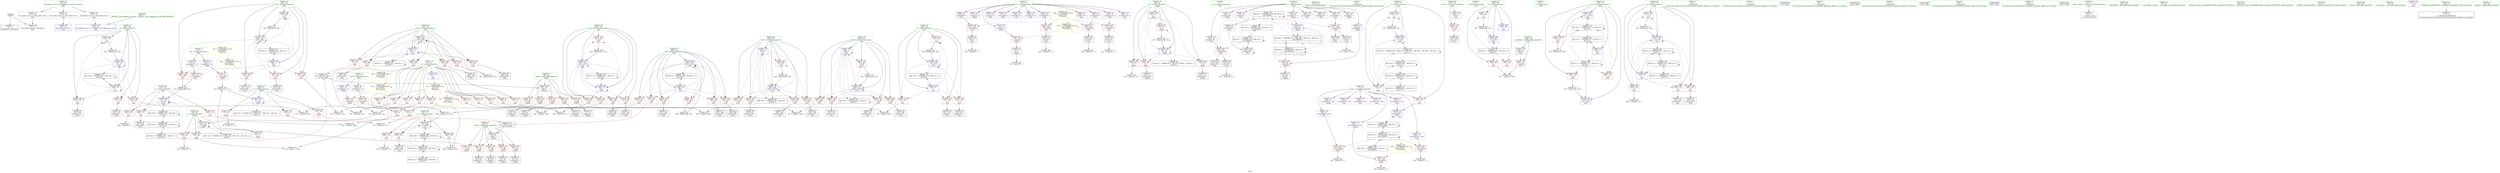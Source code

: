 digraph "SVFG" {
	label="SVFG";

	Node0x56264cc82620 [shape=record,color=grey,label="{NodeID: 0\nNullPtr}"];
	Node0x56264cc82620 -> Node0x56264cc9c150[style=solid];
	Node0x56264cc82620 -> Node0x56264ccc4040[style=solid];
	Node0x56264ccc5970 [shape=record,color=blue,label="{NodeID: 277\n182\<--385\nj72\<--inc99\nmain\n}"];
	Node0x56264ccc5970 -> Node0x56264ccbaa60[style=dashed];
	Node0x56264ccc5970 -> Node0x56264ccbab30[style=dashed];
	Node0x56264ccc5970 -> Node0x56264ccbac00[style=dashed];
	Node0x56264ccc5970 -> Node0x56264ccbacd0[style=dashed];
	Node0x56264ccc5970 -> Node0x56264ccbada0[style=dashed];
	Node0x56264ccc5970 -> Node0x56264ccbae70[style=dashed];
	Node0x56264ccc5970 -> Node0x56264ccc57d0[style=dashed];
	Node0x56264ccc5970 -> Node0x56264ccc5970[style=dashed];
	Node0x56264ccc5970 -> Node0x56264cce0830[style=dashed];
	Node0x56264ccb97b0 [shape=record,color=red,label="{NodeID: 194\n319\<--168\n\<--j22\nmain\n}"];
	Node0x56264ccb97b0 -> Node0x56264ccb86a0[style=solid];
	Node0x56264ccb7030 [shape=record,color=purple,label="{NodeID: 111\n351\<--15\narrayidx79\<--b\nmain\n}"];
	Node0x56264ccb7030 -> Node0x56264ccc38f0[style=solid];
	Node0x56264cc9d430 [shape=record,color=green,label="{NodeID: 28\n64\<--65\ny\<--y_field_insensitive\n_Z2goii\n}"];
	Node0x56264cc9d430 -> Node0x56264ccbde40[style=solid];
	Node0x56264cc9d430 -> Node0x56264ccbdf10[style=solid];
	Node0x56264cc9d430 -> Node0x56264ccbdfe0[style=solid];
	Node0x56264cc9d430 -> Node0x56264ccc4520[style=solid];
	Node0x56264ccbae70 [shape=record,color=red,label="{NodeID: 222\n384\<--182\n\<--j72\nmain\n}"];
	Node0x56264ccbae70 -> Node0x56264ccc79e0[style=solid];
	Node0x56264ccbc920 [shape=record,color=red,label="{NodeID: 139\n209\<--12\n\<--n\nmain\n}"];
	Node0x56264ccbc920 -> Node0x56264cccba60[style=solid];
	Node0x56264ccb75d0 [shape=record,color=black,label="{NodeID: 56\n84\<--83\nidxprom5\<--\n_Z2goii\n}"];
	Node0x56264ccc9960 [shape=record,color=grey,label="{NodeID: 333\n139 = cmp(137, 138, )\n}"];
	Node0x56264ccc4380 [shape=record,color=blue,label="{NodeID: 250\n60\<--13\nk\<--\n_Z2goii\n}"];
	Node0x56264ccc4380 -> Node0x56264ccbd890[style=dashed];
	Node0x56264ccc4380 -> Node0x56264ccbd960[style=dashed];
	Node0x56264ccc4380 -> Node0x56264ccbda30[style=dashed];
	Node0x56264ccc4380 -> Node0x56264ccbdb00[style=dashed];
	Node0x56264ccc4380 -> Node0x56264ccc45f0[style=dashed];
	Node0x56264ccc4380 -> Node0x56264cceaf30[style=dashed];
	Node0x56264ccbdfe0 [shape=record,color=red,label="{NodeID: 167\n142\<--64\n\<--y\n_Z2goii\n|{<s0>3}}"];
	Node0x56264ccbdfe0:s0 -> Node0x56264cd0f070[style=solid,color=red];
	Node0x56264ccb8c50 [shape=record,color=black,label="{NodeID: 84\n369\<--368\nidxprom91\<--\nmain\n}"];
	Node0x56264cc869d0 [shape=record,color=green,label="{NodeID: 1\n7\<--1\n__dso_handle\<--dummyObj\nGlob }"];
	Node0x56264ccd9630 [shape=record,color=black,label="{NodeID: 361\nMR_22V_7 = PHI(MR_22V_9, MR_22V_6, )\npts\{200000 \}\n|{|<s4>7|<s5>7|<s6>7}}"];
	Node0x56264ccd9630 -> Node0x56264ccc3a90[style=dashed];
	Node0x56264ccd9630 -> Node0x56264ccc3d00[style=dashed];
	Node0x56264ccd9630 -> Node0x56264ccd9630[style=dashed];
	Node0x56264ccd9630 -> Node0x56264ccc0740[style=dashed];
	Node0x56264ccd9630:s4 -> Node0x56264ccbe180[style=dashed,color=red];
	Node0x56264ccd9630:s5 -> Node0x56264ccc42b0[style=dashed,color=red];
	Node0x56264ccd9630:s6 -> Node0x56264ccebe30[style=dashed,color=red];
	Node0x56264ccc5a40 [shape=record,color=blue,label="{NodeID: 278\n180\<--390\ni68\<--inc102\nmain\n}"];
	Node0x56264ccc5a40 -> Node0x56264ccba580[style=dashed];
	Node0x56264ccc5a40 -> Node0x56264ccba650[style=dashed];
	Node0x56264ccc5a40 -> Node0x56264ccba720[style=dashed];
	Node0x56264ccc5a40 -> Node0x56264ccba7f0[style=dashed];
	Node0x56264ccc5a40 -> Node0x56264ccba8c0[style=dashed];
	Node0x56264ccc5a40 -> Node0x56264ccba990[style=dashed];
	Node0x56264ccc5a40 -> Node0x56264ccc5a40[style=dashed];
	Node0x56264ccc5a40 -> Node0x56264cce0330[style=dashed];
	Node0x56264ccb9880 [shape=record,color=red,label="{NodeID: 195\n324\<--168\n\<--j22\nmain\n}"];
	Node0x56264ccb9880 -> Node0x56264ccc8ee0[style=solid];
	Node0x56264ccb7100 [shape=record,color=purple,label="{NodeID: 112\n407\<--15\narrayidx113\<--b\nmain\n}"];
	Node0x56264cc9d500 [shape=record,color=green,label="{NodeID: 29\n153\<--154\nmain\<--main_field_insensitive\n}"];
	Node0x56264ccbaf40 [shape=record,color=red,label="{NodeID: 223\n395\<--184\n\<--i104\nmain\n}"];
	Node0x56264ccbaf40 -> Node0x56264ccc9ae0[style=solid];
	Node0x56264ccbc9f0 [shape=record,color=red,label="{NodeID: 140\n242\<--12\n\<--n\nmain\n}"];
	Node0x56264ccbc9f0 -> Node0x56264ccc97e0[style=solid];
	Node0x56264ccb7660 [shape=record,color=black,label="{NodeID: 57\n87\<--86\ntobool\<--\n_Z2goii\n}"];
	Node0x56264ccdba20 [shape=record,color=black,label="{NodeID: 417\nMR_22V_4 = PHI(MR_22V_6, MR_22V_3, )\npts\{200000 \}\n|{|<s2>3|<s3>3|<s4>3}}"];
	Node0x56264ccdba20 -> Node0x56264ccebe30[style=dashed];
	Node0x56264ccdba20 -> Node0x56264ccdba20[style=dashed];
	Node0x56264ccdba20:s2 -> Node0x56264ccbe180[style=dashed,color=red];
	Node0x56264ccdba20:s3 -> Node0x56264ccc42b0[style=dashed,color=red];
	Node0x56264ccdba20:s4 -> Node0x56264ccebe30[style=dashed,color=red];
	Node0x56264ccc9ae0 [shape=record,color=grey,label="{NodeID: 334\n397 = cmp(395, 396, )\n}"];
	Node0x56264ccc4450 [shape=record,color=blue,label="{NodeID: 251\n62\<--118\nx\<--add\n_Z2goii\n}"];
	Node0x56264ccc4450 -> Node0x56264ccbdbd0[style=dashed];
	Node0x56264ccc4450 -> Node0x56264ccbdca0[style=dashed];
	Node0x56264ccc4450 -> Node0x56264ccbdd70[style=dashed];
	Node0x56264ccc4450 -> Node0x56264ccc4450[style=dashed];
	Node0x56264ccc4450 -> Node0x56264cceb430[style=dashed];
	Node0x56264ccbe0b0 [shape=record,color=red,label="{NodeID: 168\n74\<--73\n\<--arrayidx2\n_Z2goii\n}"];
	Node0x56264ccbe0b0 -> Node0x56264ccb74b0[style=solid];
	Node0x56264ccb8d20 [shape=record,color=black,label="{NodeID: 85\n372\<--371\ntobool\<--\nmain\n}"];
	Node0x56264cc82ed0 [shape=record,color=green,label="{NodeID: 2\n13\<--1\n\<--dummyObj\nCan only get source location for instruction, argument, global var or function.}"];
	Node0x56264ccc5b10 [shape=record,color=blue,label="{NodeID: 279\n184\<--13\ni104\<--\nmain\n}"];
	Node0x56264ccc5b10 -> Node0x56264ccbaf40[style=dashed];
	Node0x56264ccc5b10 -> Node0x56264ccbb010[style=dashed];
	Node0x56264ccc5b10 -> Node0x56264ccbb0e0[style=dashed];
	Node0x56264ccc5b10 -> Node0x56264ccbb1b0[style=dashed];
	Node0x56264ccc5b10 -> Node0x56264ccbb280[style=dashed];
	Node0x56264ccc5b10 -> Node0x56264ccc5e50[style=dashed];
	Node0x56264ccc5b10 -> Node0x56264ccbf840[style=dashed];
	Node0x56264ccb9950 [shape=record,color=red,label="{NodeID: 196\n306\<--170\n\<--t\nmain\n}"];
	Node0x56264ccb9950 -> Node0x56264ccc85e0[style=solid];
	Node0x56264ccb71d0 [shape=record,color=purple,label="{NodeID: 113\n410\<--15\narrayidx115\<--b\nmain\n}"];
	Node0x56264ccb71d0 -> Node0x56264ccc3b60[style=solid];
	Node0x56264cc9d5d0 [shape=record,color=green,label="{NodeID: 30\n156\<--157\nretval\<--retval_field_insensitive\nmain\n}"];
	Node0x56264cc9d5d0 -> Node0x56264ccbe4c0[style=solid];
	Node0x56264cc9d5d0 -> Node0x56264ccc46c0[style=solid];
	Node0x56264ccbb010 [shape=record,color=red,label="{NodeID: 224\n405\<--184\n\<--i104\nmain\n}"];
	Node0x56264ccbb010 -> Node0x56264ccb8ec0[style=solid];
	Node0x56264ccbcac0 [shape=record,color=red,label="{NodeID: 141\n248\<--12\n\<--n\nmain\n}"];
	Node0x56264ccbcac0 -> Node0x56264ccc9660[style=solid];
	Node0x56264ccb7730 [shape=record,color=black,label="{NodeID: 58\n91\<--90\nidxprom9\<--\n_Z2goii\n}"];
	Node0x56264ccc9c60 [shape=record,color=grey,label="{NodeID: 335\n135 = cmp(134, 13, )\n}"];
	Node0x56264ccc4520 [shape=record,color=blue,label="{NodeID: 252\n64\<--125\ny\<--add24\n_Z2goii\n}"];
	Node0x56264ccc4520 -> Node0x56264ccbde40[style=dashed];
	Node0x56264ccc4520 -> Node0x56264ccbdf10[style=dashed];
	Node0x56264ccc4520 -> Node0x56264ccbdfe0[style=dashed];
	Node0x56264ccc4520 -> Node0x56264ccc4520[style=dashed];
	Node0x56264ccc4520 -> Node0x56264cceb930[style=dashed];
	Node0x56264ccbe180 [shape=record,color=red,label="{NodeID: 169\n86\<--85\n\<--arrayidx6\n_Z2goii\n}"];
	Node0x56264ccbe180 -> Node0x56264ccb7660[style=solid];
	Node0x56264ccb8df0 [shape=record,color=black,label="{NodeID: 86\n373\<--371\nconv93\<--\nmain\n}"];
	Node0x56264ccb8df0 -> Node0x56264ccc94e0[style=solid];
	Node0x56264cc81640 [shape=record,color=green,label="{NodeID: 3\n21\<--1\n_ZSt3cin\<--dummyObj\nGlob }"];
	Node0x56264ccc5be0 [shape=record,color=blue,label="{NodeID: 280\n186\<--13\nj108\<--\nmain\n}"];
	Node0x56264ccc5be0 -> Node0x56264ccbb350[style=dashed];
	Node0x56264ccc5be0 -> Node0x56264ccbb420[style=dashed];
	Node0x56264ccc5be0 -> Node0x56264ccbb4f0[style=dashed];
	Node0x56264ccc5be0 -> Node0x56264ccc3450[style=dashed];
	Node0x56264ccc5be0 -> Node0x56264ccc34e0[style=dashed];
	Node0x56264ccc5be0 -> Node0x56264ccc5be0[style=dashed];
	Node0x56264ccc5be0 -> Node0x56264ccc5d80[style=dashed];
	Node0x56264ccc5be0 -> Node0x56264ccbfd40[style=dashed];
	Node0x56264ccb9a20 [shape=record,color=red,label="{NodeID: 197\n315\<--170\n\<--t\nmain\n}"];
	Node0x56264ccb9a20 -> Node0x56264ccc53c0[style=solid];
	Node0x56264ccb72a0 [shape=record,color=purple,label="{NodeID: 114\n100\<--17\narrayidx14\<--num\n_Z2goii\n}"];
	Node0x56264cc9d6a0 [shape=record,color=green,label="{NodeID: 31\n158\<--159\ncaseNum\<--caseNum_field_insensitive\nmain\n}"];
	Node0x56264cc9d6a0 -> Node0x56264ccbe590[style=solid];
	Node0x56264cc9d6a0 -> Node0x56264ccc4790[style=solid];
	Node0x56264ccbb0e0 [shape=record,color=red,label="{NodeID: 225\n415\<--184\n\<--i104\nmain\n}"];
	Node0x56264ccbb0e0 -> Node0x56264ccb9130[style=solid];
	Node0x56264ccbcb90 [shape=record,color=red,label="{NodeID: 142\n286\<--12\n\<--n\nmain\n}"];
	Node0x56264ccbcb90 -> Node0x56264ccca260[style=solid];
	Node0x56264ccb7800 [shape=record,color=black,label="{NodeID: 59\n94\<--93\nidxprom11\<--\n_Z2goii\n}"];
	Node0x56264ccc9de0 [shape=record,color=grey,label="{NodeID: 336\n294 = cmp(292, 293, )\n}"];
	Node0x56264ccc45f0 [shape=record,color=blue,label="{NodeID: 253\n60\<--147\nk\<--inc\n_Z2goii\n}"];
	Node0x56264ccc45f0 -> Node0x56264ccbd890[style=dashed];
	Node0x56264ccc45f0 -> Node0x56264ccbd960[style=dashed];
	Node0x56264ccc45f0 -> Node0x56264ccbda30[style=dashed];
	Node0x56264ccc45f0 -> Node0x56264ccbdb00[style=dashed];
	Node0x56264ccc45f0 -> Node0x56264ccc45f0[style=dashed];
	Node0x56264ccc45f0 -> Node0x56264cceaf30[style=dashed];
	Node0x56264ccbe250 [shape=record,color=red,label="{NodeID: 170\n104\<--103\n\<--arrayidx16\n_Z2goii\n}"];
	Node0x56264ccbe250 -> Node0x56264cccae60[style=solid];
	Node0x56264ccb8ec0 [shape=record,color=black,label="{NodeID: 87\n406\<--405\nidxprom112\<--\nmain\n}"];
	Node0x56264cc86ac0 [shape=record,color=green,label="{NodeID: 4\n22\<--1\n.str\<--dummyObj\nGlob }"];
	Node0x56264ccc5cb0 [shape=record,color=blue,label="{NodeID: 281\n178\<--436\nans\<--inc133\nmain\n}"];
	Node0x56264ccc5cb0 -> Node0x56264ccd8230[style=dashed];
	Node0x56264ccb9af0 [shape=record,color=red,label="{NodeID: 198\n265\<--172\n\<--k\nmain\n}"];
	Node0x56264ccb9af0 -> Node0x56264cccb2e0[style=solid];
	Node0x56264ccb7370 [shape=record,color=purple,label="{NodeID: 115\n103\<--17\narrayidx16\<--num\n_Z2goii\n}"];
	Node0x56264ccb7370 -> Node0x56264ccbe250[style=solid];
	Node0x56264cc9d770 [shape=record,color=green,label="{NodeID: 32\n160\<--161\nc\<--c_field_insensitive\nmain\n}"];
	Node0x56264cc9d770 -> Node0x56264ccbe660[style=solid];
	Node0x56264cc9d770 -> Node0x56264ccbe730[style=solid];
	Node0x56264cc9d770 -> Node0x56264ccbe800[style=solid];
	Node0x56264cc9d770 -> Node0x56264ccc4860[style=solid];
	Node0x56264cc9d770 -> Node0x56264ccc5f20[style=solid];
	Node0x56264ccbb1b0 [shape=record,color=red,label="{NodeID: 226\n424\<--184\n\<--i104\nmain\n}"];
	Node0x56264ccbb1b0 -> Node0x56264ccb92d0[style=solid];
	Node0x56264ccbcc60 [shape=record,color=red,label="{NodeID: 143\n293\<--12\n\<--n\nmain\n}"];
	Node0x56264ccbcc60 -> Node0x56264ccc9de0[style=solid];
	Node0x56264ccb78d0 [shape=record,color=black,label="{NodeID: 60\n99\<--98\nidxprom13\<--\n_Z2goii\n}"];
	Node0x56264ccc9f60 [shape=record,color=grey,label="{NodeID: 337\n338 = cmp(336, 337, )\n}"];
	Node0x56264ccc46c0 [shape=record,color=blue,label="{NodeID: 254\n156\<--13\nretval\<--\nmain\n}"];
	Node0x56264ccc46c0 -> Node0x56264ccbe4c0[style=dashed];
	Node0x56264ccbe320 [shape=record,color=red,label="{NodeID: 171\n117\<--116\n\<--arrayidx21\n_Z2goii\n}"];
	Node0x56264ccbe320 -> Node0x56264ccc8a60[style=solid];
	Node0x56264ccb8f90 [shape=record,color=black,label="{NodeID: 88\n409\<--408\nidxprom114\<--\nmain\n}"];
	Node0x56264cc86b50 [shape=record,color=green,label="{NodeID: 5\n25\<--1\n\<--dummyObj\nCan only get source location for instruction, argument, global var or function.}"];
	Node0x56264ccc5d80 [shape=record,color=blue,label="{NodeID: 282\n186\<--441\nj108\<--inc136\nmain\n}"];
	Node0x56264ccc5d80 -> Node0x56264ccbb350[style=dashed];
	Node0x56264ccc5d80 -> Node0x56264ccbb420[style=dashed];
	Node0x56264ccc5d80 -> Node0x56264ccbb4f0[style=dashed];
	Node0x56264ccc5d80 -> Node0x56264ccc3450[style=dashed];
	Node0x56264ccc5d80 -> Node0x56264ccc34e0[style=dashed];
	Node0x56264ccc5d80 -> Node0x56264ccc5be0[style=dashed];
	Node0x56264ccc5d80 -> Node0x56264ccc5d80[style=dashed];
	Node0x56264ccc5d80 -> Node0x56264ccbfd40[style=dashed];
	Node0x56264ccb9bc0 [shape=record,color=red,label="{NodeID: 199\n269\<--172\n\<--k\nmain\n}"];
	Node0x56264ccb9bc0 -> Node0x56264ccb81c0[style=solid];
	Node0x56264ccbb670 [shape=record,color=purple,label="{NodeID: 116\n318\<--17\narrayidx59\<--num\nmain\n}"];
	Node0x56264cc9b380 [shape=record,color=green,label="{NodeID: 33\n162\<--163\ni\<--i_field_insensitive\nmain\n}"];
	Node0x56264cc9b380 -> Node0x56264ccbe8d0[style=solid];
	Node0x56264cc9b380 -> Node0x56264ccbe9a0[style=solid];
	Node0x56264cc9b380 -> Node0x56264ccbea70[style=solid];
	Node0x56264cc9b380 -> Node0x56264ccbeb40[style=solid];
	Node0x56264cc9b380 -> Node0x56264ccc4930[style=solid];
	Node0x56264cc9b380 -> Node0x56264ccc4c70[style=solid];
	Node0x56264ccc76e0 [shape=record,color=grey,label="{NodeID: 310\n147 = Binary(146, 148, )\n}"];
	Node0x56264ccc76e0 -> Node0x56264ccc45f0[style=solid];
	Node0x56264ccbb280 [shape=record,color=red,label="{NodeID: 227\n445\<--184\n\<--i104\nmain\n}"];
	Node0x56264ccbb280 -> Node0x56264ccc82e0[style=solid];
	Node0x56264ccbcd30 [shape=record,color=red,label="{NodeID: 144\n337\<--12\n\<--n\nmain\n}"];
	Node0x56264ccbcd30 -> Node0x56264ccc9f60[style=solid];
	Node0x56264ccb79a0 [shape=record,color=black,label="{NodeID: 61\n102\<--101\nidxprom15\<--\n_Z2goii\n}"];
	Node0x56264ccca0e0 [shape=record,color=grey,label="{NodeID: 338\n290 = cmp(289, 13, )\n}"];
	Node0x56264ccc4790 [shape=record,color=blue,label="{NodeID: 255\n158\<--13\ncaseNum\<--\nmain\n}"];
	Node0x56264ccc4790 -> Node0x56264ccbe590[style=dashed];
	Node0x56264ccbe3f0 [shape=record,color=red,label="{NodeID: 172\n124\<--123\n\<--arrayidx23\n_Z2goii\n}"];
	Node0x56264ccbe3f0 -> Node0x56264ccc88e0[style=solid];
	Node0x56264ccb9060 [shape=record,color=black,label="{NodeID: 89\n412\<--411\nconv116\<--\nmain\n}"];
	Node0x56264ccb9060 -> Node0x56264cccb460[style=solid];
	Node0x56264cc9a760 [shape=record,color=green,label="{NodeID: 6\n77\<--1\n\<--dummyObj\nCan only get source location for instruction, argument, global var or function.}"];
	Node0x56264ccc5e50 [shape=record,color=blue,label="{NodeID: 283\n184\<--446\ni104\<--inc139\nmain\n}"];
	Node0x56264ccc5e50 -> Node0x56264ccbaf40[style=dashed];
	Node0x56264ccc5e50 -> Node0x56264ccbb010[style=dashed];
	Node0x56264ccc5e50 -> Node0x56264ccbb0e0[style=dashed];
	Node0x56264ccc5e50 -> Node0x56264ccbb1b0[style=dashed];
	Node0x56264ccc5e50 -> Node0x56264ccbb280[style=dashed];
	Node0x56264ccc5e50 -> Node0x56264ccc5e50[style=dashed];
	Node0x56264ccc5e50 -> Node0x56264ccbf840[style=dashed];
	Node0x56264ccb9c90 [shape=record,color=red,label="{NodeID: 200\n276\<--172\n\<--k\nmain\n}"];
	Node0x56264ccb9c90 -> Node0x56264ccb8290[style=solid];
	Node0x56264ccbb740 [shape=record,color=purple,label="{NodeID: 117\n321\<--17\narrayidx61\<--num\nmain\n}"];
	Node0x56264ccbb740 -> Node0x56264ccc53c0[style=solid];
	Node0x56264cc9b450 [shape=record,color=green,label="{NodeID: 34\n164\<--165\nj\<--j_field_insensitive\nmain\n}"];
	Node0x56264cc9b450 -> Node0x56264ccbec10[style=solid];
	Node0x56264cc9b450 -> Node0x56264ccbece0[style=solid];
	Node0x56264cc9b450 -> Node0x56264ccbedb0[style=solid];
	Node0x56264cc9b450 -> Node0x56264ccbee80[style=solid];
	Node0x56264cc9b450 -> Node0x56264ccc4a00[style=solid];
	Node0x56264cc9b450 -> Node0x56264ccc4ba0[style=solid];
	Node0x56264ccc7860 [shape=record,color=grey,label="{NodeID: 311\n377 = Binary(376, 148, )\n}"];
	Node0x56264ccc7860 -> Node0x56264ccc58a0[style=solid];
	Node0x56264ccbb350 [shape=record,color=red,label="{NodeID: 228\n401\<--186\n\<--j108\nmain\n}"];
	Node0x56264ccbb350 -> Node0x56264cccb760[style=solid];
	Node0x56264ccbce00 [shape=record,color=red,label="{NodeID: 145\n343\<--12\n\<--n\nmain\n}"];
	Node0x56264ccbce00 -> Node0x56264ccca3e0[style=solid];
	Node0x56264ccb7a70 [shape=record,color=black,label="{NodeID: 62\n115\<--114\nidxprom20\<--\n_Z2goii\n}"];
	Node0x56264c8cf500 [shape=record,color=black,label="{NodeID: 505\n36 = PHI()\n}"];
	Node0x56264ccca260 [shape=record,color=grey,label="{NodeID: 339\n287 = cmp(285, 286, )\n}"];
	Node0x56264ccc4860 [shape=record,color=blue,label="{NodeID: 256\n160\<--148\nc\<--\nmain\n}"];
	Node0x56264ccc4860 -> Node0x56264ccdd130[style=dashed];
	Node0x56264ccbe4c0 [shape=record,color=red,label="{NodeID: 173\n460\<--156\n\<--retval\nmain\n}"];
	Node0x56264ccbe4c0 -> Node0x56264ccb6400[style=solid];
	Node0x56264ccb9130 [shape=record,color=black,label="{NodeID: 90\n416\<--415\nidxprom119\<--\nmain\n}"];
	Node0x56264cc9a7f0 [shape=record,color=green,label="{NodeID: 7\n97\<--1\n\<--dummyObj\nCan only get source location for instruction, argument, global var or function.}"];
	Node0x56264ccc5f20 [shape=record,color=blue,label="{NodeID: 284\n160\<--457\nc\<--inc143\nmain\n}"];
	Node0x56264ccc5f20 -> Node0x56264ccdd130[style=dashed];
	Node0x56264ccb9d60 [shape=record,color=red,label="{NodeID: 201\n311\<--172\n\<--k\nmain\n}"];
	Node0x56264ccb9d60 -> Node0x56264ccc8d60[style=solid];
	Node0x56264ccbb810 [shape=record,color=purple,label="{NodeID: 118\n358\<--17\narrayidx84\<--num\nmain\n}"];
	Node0x56264cc9b520 [shape=record,color=green,label="{NodeID: 35\n166\<--167\ni18\<--i18_field_insensitive\nmain\n}"];
	Node0x56264cc9b520 -> Node0x56264ccbef50[style=solid];
	Node0x56264cc9b520 -> Node0x56264ccbf020[style=solid];
	Node0x56264cc9b520 -> Node0x56264ccbf0f0[style=solid];
	Node0x56264cc9b520 -> Node0x56264ccbf1c0[style=solid];
	Node0x56264cc9b520 -> Node0x56264ccbf290[style=solid];
	Node0x56264cc9b520 -> Node0x56264ccc4d40[style=solid];
	Node0x56264cc9b520 -> Node0x56264ccc5560[style=solid];
	Node0x56264ccc79e0 [shape=record,color=grey,label="{NodeID: 312\n385 = Binary(384, 148, )\n}"];
	Node0x56264ccc79e0 -> Node0x56264ccc5970[style=solid];
	Node0x56264ccbb420 [shape=record,color=red,label="{NodeID: 229\n408\<--186\n\<--j108\nmain\n}"];
	Node0x56264ccbb420 -> Node0x56264ccb8f90[style=solid];
	Node0x56264ccbced0 [shape=record,color=red,label="{NodeID: 146\n396\<--12\n\<--n\nmain\n}"];
	Node0x56264ccbced0 -> Node0x56264ccc9ae0[style=solid];
	Node0x56264ccb7b40 [shape=record,color=black,label="{NodeID: 63\n122\<--121\nidxprom22\<--\n_Z2goii\n}"];
	Node0x56264cd0e9f0 [shape=record,color=black,label="{NodeID: 506\n452 = PHI()\n}"];
	Node0x56264ccca3e0 [shape=record,color=grey,label="{NodeID: 340\n344 = cmp(342, 343, )\n}"];
	Node0x56264ccc4930 [shape=record,color=blue,label="{NodeID: 257\n162\<--13\ni\<--\nmain\n}"];
	Node0x56264ccc4930 -> Node0x56264ccbe8d0[style=dashed];
	Node0x56264ccc4930 -> Node0x56264ccbe9a0[style=dashed];
	Node0x56264ccc4930 -> Node0x56264ccbea70[style=dashed];
	Node0x56264ccc4930 -> Node0x56264ccbeb40[style=dashed];
	Node0x56264ccc4930 -> Node0x56264ccc4c70[style=dashed];
	Node0x56264ccc4930 -> Node0x56264ccdd630[style=dashed];
	Node0x56264ccbe590 [shape=record,color=red,label="{NodeID: 174\n196\<--158\n\<--caseNum\nmain\n}"];
	Node0x56264ccbe590 -> Node0x56264ccca860[style=solid];
	Node0x56264ccb9200 [shape=record,color=black,label="{NodeID: 91\n419\<--418\nidxprom121\<--\nmain\n}"];
	Node0x56264cc83050 [shape=record,color=green,label="{NodeID: 8\n111\<--1\n\<--dummyObj\nCan only get source location for instruction, argument, global var or function.}"];
	Node0x56264ccb9e30 [shape=record,color=red,label="{NodeID: 202\n282\<--174\n\<--x\nmain\n}"];
	Node0x56264ccb9e30 -> Node0x56264ccca560[style=solid];
	Node0x56264ccbb8e0 [shape=record,color=purple,label="{NodeID: 119\n361\<--17\narrayidx86\<--num\nmain\n}"];
	Node0x56264ccbb8e0 -> Node0x56264ccc39c0[style=solid];
	Node0x56264cc9b5f0 [shape=record,color=green,label="{NodeID: 36\n168\<--169\nj22\<--j22_field_insensitive\nmain\n}"];
	Node0x56264cc9b5f0 -> Node0x56264ccbf360[style=solid];
	Node0x56264cc9b5f0 -> Node0x56264ccb9610[style=solid];
	Node0x56264cc9b5f0 -> Node0x56264ccb96e0[style=solid];
	Node0x56264cc9b5f0 -> Node0x56264ccb97b0[style=solid];
	Node0x56264cc9b5f0 -> Node0x56264ccb9880[style=solid];
	Node0x56264cc9b5f0 -> Node0x56264ccc4e10[style=solid];
	Node0x56264cc9b5f0 -> Node0x56264ccc5490[style=solid];
	Node0x56264ccc7b60 [shape=record,color=grey,label="{NodeID: 313\n236 = Binary(235, 148, )\n}"];
	Node0x56264ccc7b60 -> Node0x56264ccc4c70[style=solid];
	Node0x56264ccbb4f0 [shape=record,color=red,label="{NodeID: 230\n418\<--186\n\<--j108\nmain\n}"];
	Node0x56264ccbb4f0 -> Node0x56264ccb9200[style=solid];
	Node0x56264ccbcfa0 [shape=record,color=red,label="{NodeID: 147\n402\<--12\n\<--n\nmain\n}"];
	Node0x56264ccbcfa0 -> Node0x56264cccb760[style=solid];
	Node0x56264ccb7c10 [shape=record,color=black,label="{NodeID: 64\n213\<--212\nidxprom\<--\nmain\n}"];
	Node0x56264cd0eaf0 [shape=record,color=black,label="{NodeID: 507\n190 = PHI()\n}"];
	Node0x56264ccca560 [shape=record,color=grey,label="{NodeID: 341\n283 = cmp(282, 13, )\n}"];
	Node0x56264ccc4a00 [shape=record,color=blue,label="{NodeID: 258\n164\<--13\nj\<--\nmain\n}"];
	Node0x56264ccc4a00 -> Node0x56264ccbec10[style=dashed];
	Node0x56264ccc4a00 -> Node0x56264ccbece0[style=dashed];
	Node0x56264ccc4a00 -> Node0x56264ccbedb0[style=dashed];
	Node0x56264ccc4a00 -> Node0x56264ccbee80[style=dashed];
	Node0x56264ccc4a00 -> Node0x56264ccc4a00[style=dashed];
	Node0x56264ccc4a00 -> Node0x56264ccc4ba0[style=dashed];
	Node0x56264ccc4a00 -> Node0x56264ccddb30[style=dashed];
	Node0x56264ccbe660 [shape=record,color=red,label="{NodeID: 175\n195\<--160\n\<--c\nmain\n}"];
	Node0x56264ccbe660 -> Node0x56264ccca860[style=solid];
	Node0x56264ccb92d0 [shape=record,color=black,label="{NodeID: 92\n425\<--424\nidxprom125\<--\nmain\n}"];
	Node0x56264cc83120 [shape=record,color=green,label="{NodeID: 9\n148\<--1\n\<--dummyObj\nCan only get source location for instruction, argument, global var or function.}"];
	Node0x56264ccb9f00 [shape=record,color=red,label="{NodeID: 203\n285\<--174\n\<--x\nmain\n}"];
	Node0x56264ccb9f00 -> Node0x56264ccca260[style=solid];
	Node0x56264ccbb9b0 [shape=record,color=purple,label="{NodeID: 120\n417\<--17\narrayidx120\<--num\nmain\n}"];
	Node0x56264cc9b6c0 [shape=record,color=green,label="{NodeID: 37\n170\<--171\nt\<--t_field_insensitive\nmain\n}"];
	Node0x56264cc9b6c0 -> Node0x56264ccb9950[style=solid];
	Node0x56264cc9b6c0 -> Node0x56264ccb9a20[style=solid];
	Node0x56264cc9b6c0 -> Node0x56264ccc4ee0[style=solid];
	Node0x56264cc9b6c0 -> Node0x56264ccc5220[style=solid];
	Node0x56264ccc7ce0 [shape=record,color=grey,label="{NodeID: 314\n280 = Binary(275, 279, )\n}"];
	Node0x56264ccc7ce0 -> Node0x56264ccc5150[style=solid];
	Node0x56264ccc3450 [shape=record,color=red,label="{NodeID: 231\n427\<--186\n\<--j108\nmain\n}"];
	Node0x56264ccc3450 -> Node0x56264ccb93a0[style=solid];
	Node0x56264ccbd070 [shape=record,color=red,label="{NodeID: 148\n68\<--56\n\<--i.addr\n_Z2goii\n}"];
	Node0x56264ccbd070 -> Node0x56264cc9c2f0[style=solid];
	Node0x56264ccb7ce0 [shape=record,color=black,label="{NodeID: 65\n216\<--215\nidxprom8\<--\nmain\n}"];
	Node0x56264cd0ebf0 [shape=record,color=black,label="{NodeID: 508\n199 = PHI()\n}"];
	Node0x56264ccf0240 [shape=record,color=yellow,style=double,label="{NodeID: 425\n2V_1 = ENCHI(MR_2V_0)\npts\{14 \}\nFun[_Z2goii]|{|<s2>3}}"];
	Node0x56264ccf0240 -> Node0x56264ccbc6b0[style=dashed];
	Node0x56264ccf0240 -> Node0x56264ccbc780[style=dashed];
	Node0x56264ccf0240:s2 -> Node0x56264ccf0240[style=dashed,color=red];
	Node0x56264ccca6e0 [shape=record,color=grey,label="{NodeID: 342\n204 = cmp(202, 203, )\n}"];
	Node0x56264ccc4ad0 [shape=record,color=blue,label="{NodeID: 259\n226\<--228\narrayidx14\<--\nmain\n}"];
	Node0x56264ccc4ad0 -> Node0x56264ccc4ad0[style=dashed];
	Node0x56264ccc4ad0 -> Node0x56264ccdc730[style=dashed];
	Node0x56264ccbe730 [shape=record,color=red,label="{NodeID: 176\n449\<--160\n\<--c\nmain\n}"];
	Node0x56264ccb93a0 [shape=record,color=black,label="{NodeID: 93\n428\<--427\nidxprom127\<--\nmain\n}"];
	Node0x56264cc82cf0 [shape=record,color=green,label="{NodeID: 10\n228\<--1\n\<--dummyObj\nCan only get source location for instruction, argument, global var or function.}"];
	Node0x56264ccf2530 [shape=record,color=yellow,style=double,label="{NodeID: 453\n14V_1 = ENCHI(MR_14V_0)\npts\{90000 \}\nFun[main]|{|<s1>7}}"];
	Node0x56264ccf2530 -> Node0x56264ccc3680[style=dashed];
	Node0x56264ccf2530:s1 -> Node0x56264ccf11c0[style=dashed,color=red];
	Node0x56264ccdc730 [shape=record,color=black,label="{NodeID: 370\nMR_22V_3 = PHI(MR_22V_4, MR_22V_2, )\npts\{200000 \}\n}"];
	Node0x56264ccdc730 -> Node0x56264ccc3d00[style=dashed];
	Node0x56264ccdc730 -> Node0x56264ccc4ad0[style=dashed];
	Node0x56264ccdc730 -> Node0x56264ccd9630[style=dashed];
	Node0x56264ccdc730 -> Node0x56264ccdc730[style=dashed];
	Node0x56264ccdc730 -> Node0x56264ccc0740[style=dashed];
	Node0x56264ccb9fd0 [shape=record,color=red,label="{NodeID: 204\n296\<--174\n\<--x\nmain\n}"];
	Node0x56264ccb9fd0 -> Node0x56264ccb8360[style=solid];
	Node0x56264ccbba80 [shape=record,color=purple,label="{NodeID: 121\n420\<--17\narrayidx122\<--num\nmain\n}"];
	Node0x56264ccbba80 -> Node0x56264ccc3c30[style=solid];
	Node0x56264cc9b790 [shape=record,color=green,label="{NodeID: 38\n172\<--173\nk\<--k_field_insensitive\nmain\n}"];
	Node0x56264cc9b790 -> Node0x56264ccb9af0[style=solid];
	Node0x56264cc9b790 -> Node0x56264ccb9bc0[style=solid];
	Node0x56264cc9b790 -> Node0x56264ccb9c90[style=solid];
	Node0x56264cc9b790 -> Node0x56264ccb9d60[style=solid];
	Node0x56264cc9b790 -> Node0x56264ccc4fb0[style=solid];
	Node0x56264cc9b790 -> Node0x56264ccc52f0[style=solid];
	Node0x56264ccc7e60 [shape=record,color=grey,label="{NodeID: 315\n231 = Binary(230, 148, )\n}"];
	Node0x56264ccc7e60 -> Node0x56264ccc4ba0[style=solid];
	Node0x56264ccc34e0 [shape=record,color=red,label="{NodeID: 232\n440\<--186\n\<--j108\nmain\n}"];
	Node0x56264ccc34e0 -> Node0x56264ccc8460[style=solid];
	Node0x56264ccbd140 [shape=record,color=red,label="{NodeID: 149\n80\<--56\n\<--i.addr\n_Z2goii\n}"];
	Node0x56264ccbd140 -> Node0x56264ccb7540[style=solid];
	Node0x56264ccb7db0 [shape=record,color=black,label="{NodeID: 66\n222\<--221\nidxprom11\<--\nmain\n}"];
	Node0x56264cd0ecf0 [shape=record,color=black,label="{NodeID: 509\n218 = PHI()\n}"];
	Node0x56264ccca860 [shape=record,color=grey,label="{NodeID: 343\n197 = cmp(195, 196, )\n}"];
	Node0x56264ccc4ba0 [shape=record,color=blue,label="{NodeID: 260\n164\<--231\nj\<--inc\nmain\n}"];
	Node0x56264ccc4ba0 -> Node0x56264ccbec10[style=dashed];
	Node0x56264ccc4ba0 -> Node0x56264ccbece0[style=dashed];
	Node0x56264ccc4ba0 -> Node0x56264ccbedb0[style=dashed];
	Node0x56264ccc4ba0 -> Node0x56264ccbee80[style=dashed];
	Node0x56264ccc4ba0 -> Node0x56264ccc4a00[style=dashed];
	Node0x56264ccc4ba0 -> Node0x56264ccc4ba0[style=dashed];
	Node0x56264ccc4ba0 -> Node0x56264ccddb30[style=dashed];
	Node0x56264ccbe800 [shape=record,color=red,label="{NodeID: 177\n456\<--160\n\<--c\nmain\n}"];
	Node0x56264ccbe800 -> Node0x56264ccc8760[style=solid];
	Node0x56264ccb9470 [shape=record,color=black,label="{NodeID: 94\n431\<--430\ntobool129\<--\nmain\n}"];
	Node0x56264cc82dc0 [shape=record,color=green,label="{NodeID: 11\n4\<--6\n_ZStL8__ioinit\<--_ZStL8__ioinit_field_insensitive\nGlob }"];
	Node0x56264cc82dc0 -> Node0x56264ccb64d0[style=solid];
	Node0x56264ccf2610 [shape=record,color=yellow,style=double,label="{NodeID: 454\n16V_1 = ENCHI(MR_16V_0)\npts\{110000 \}\nFun[main]|{|<s1>7}}"];
	Node0x56264ccf2610 -> Node0x56264ccc3750[style=dashed];
	Node0x56264ccf2610:s1 -> Node0x56264ccf12a0[style=dashed,color=red];
	Node0x56264ccba0a0 [shape=record,color=red,label="{NodeID: 205\n289\<--176\n\<--y\nmain\n}"];
	Node0x56264ccba0a0 -> Node0x56264ccca0e0[style=solid];
	Node0x56264ccbbb50 [shape=record,color=purple,label="{NodeID: 122\n82\<--19\narrayidx4\<--v\n_Z2goii\n}"];
	Node0x56264cc9b860 [shape=record,color=green,label="{NodeID: 39\n174\<--175\nx\<--x_field_insensitive\nmain\n}"];
	Node0x56264cc9b860 -> Node0x56264ccb9e30[style=solid];
	Node0x56264cc9b860 -> Node0x56264ccb9f00[style=solid];
	Node0x56264cc9b860 -> Node0x56264ccb9fd0[style=solid];
	Node0x56264cc9b860 -> Node0x56264ccc5080[style=solid];
	Node0x56264cce7830 [shape=record,color=black,label="{NodeID: 399\nMR_39V_3 = PHI(MR_39V_4, MR_39V_2, )\npts\{171 \}\n}"];
	Node0x56264cce7830 -> Node0x56264ccc4ee0[style=dashed];
	Node0x56264cce7830 -> Node0x56264ccdea30[style=dashed];
	Node0x56264cce7830 -> Node0x56264cce7830[style=dashed];
	Node0x56264cce7830 -> Node0x56264cce9630[style=dashed];
	Node0x56264ccc7fe0 [shape=record,color=grey,label="{NodeID: 316\n390 = Binary(389, 148, )\n}"];
	Node0x56264ccc7fe0 -> Node0x56264ccc5a40[style=solid];
	Node0x56264ccc35b0 [shape=record,color=red,label="{NodeID: 233\n257\<--256\n\<--arrayidx29\nmain\n}"];
	Node0x56264ccc35b0 -> Node0x56264ccb80f0[style=solid];
	Node0x56264ccbd210 [shape=record,color=red,label="{NodeID: 150\n90\<--56\n\<--i.addr\n_Z2goii\n}"];
	Node0x56264ccbd210 -> Node0x56264ccb7730[style=solid];
	Node0x56264ccb7e80 [shape=record,color=black,label="{NodeID: 67\n225\<--224\nidxprom13\<--\nmain\n}"];
	Node0x56264cd0edf0 [shape=record,color=black,label="{NodeID: 510\n54 = PHI(141, 379, )\n0th arg _Z2goii }"];
	Node0x56264cd0edf0 -> Node0x56264ccc4110[style=solid];
	Node0x56264ccca9e0 [shape=record,color=grey,label="{NodeID: 344\n128 = cmp(127, 13, )\n}"];
	Node0x56264ccc4c70 [shape=record,color=blue,label="{NodeID: 261\n162\<--236\ni\<--inc16\nmain\n}"];
	Node0x56264ccc4c70 -> Node0x56264ccbe8d0[style=dashed];
	Node0x56264ccc4c70 -> Node0x56264ccbe9a0[style=dashed];
	Node0x56264ccc4c70 -> Node0x56264ccbea70[style=dashed];
	Node0x56264ccc4c70 -> Node0x56264ccbeb40[style=dashed];
	Node0x56264ccc4c70 -> Node0x56264ccc4c70[style=dashed];
	Node0x56264ccc4c70 -> Node0x56264ccdd630[style=dashed];
	Node0x56264ccbe8d0 [shape=record,color=red,label="{NodeID: 178\n202\<--162\n\<--i\nmain\n}"];
	Node0x56264ccbe8d0 -> Node0x56264ccca6e0[style=solid];
	Node0x56264ccb9540 [shape=record,color=black,label="{NodeID: 95\n432\<--430\nconv130\<--\nmain\n}"];
	Node0x56264ccb9540 -> Node0x56264cccb8e0[style=solid];
	Node0x56264cc827c0 [shape=record,color=green,label="{NodeID: 12\n8\<--9\nxd\<--xd_field_insensitive\nGlob }"];
	Node0x56264cc827c0 -> Node0x56264ccb65a0[style=solid];
	Node0x56264cc827c0 -> Node0x56264ccb6670[style=solid];
	Node0x56264ccf26f0 [shape=record,color=yellow,style=double,label="{NodeID: 455\n18V_1 = ENCHI(MR_18V_0)\npts\{160000 \}\nFun[main]|{|<s4>7}}"];
	Node0x56264ccf26f0 -> Node0x56264ccc35b0[style=dashed];
	Node0x56264ccf26f0 -> Node0x56264ccc3820[style=dashed];
	Node0x56264ccf26f0 -> Node0x56264ccc38f0[style=dashed];
	Node0x56264ccf26f0 -> Node0x56264ccc3b60[style=dashed];
	Node0x56264ccf26f0:s4 -> Node0x56264ccf1380[style=dashed,color=red];
	Node0x56264ccdd130 [shape=record,color=black,label="{NodeID: 372\nMR_29V_3 = PHI(MR_29V_4, MR_29V_2, )\npts\{161 \}\n}"];
	Node0x56264ccdd130 -> Node0x56264ccbe660[style=dashed];
	Node0x56264ccdd130 -> Node0x56264ccbe730[style=dashed];
	Node0x56264ccdd130 -> Node0x56264ccbe800[style=dashed];
	Node0x56264ccdd130 -> Node0x56264ccc5f20[style=dashed];
	Node0x56264ccba170 [shape=record,color=red,label="{NodeID: 206\n292\<--176\n\<--y\nmain\n}"];
	Node0x56264ccba170 -> Node0x56264ccc9de0[style=solid];
	Node0x56264ccbbc20 [shape=record,color=purple,label="{NodeID: 123\n85\<--19\narrayidx6\<--v\n_Z2goii\n}"];
	Node0x56264ccbbc20 -> Node0x56264ccbe180[style=solid];
	Node0x56264cc9b930 [shape=record,color=green,label="{NodeID: 40\n176\<--177\ny\<--y_field_insensitive\nmain\n}"];
	Node0x56264cc9b930 -> Node0x56264ccba0a0[style=solid];
	Node0x56264cc9b930 -> Node0x56264ccba170[style=solid];
	Node0x56264cc9b930 -> Node0x56264ccba240[style=solid];
	Node0x56264cc9b930 -> Node0x56264ccc5150[style=solid];
	Node0x56264cce7d30 [shape=record,color=black,label="{NodeID: 400\nMR_41V_3 = PHI(MR_41V_4, MR_41V_2, )\npts\{173 \}\n}"];
	Node0x56264cce7d30 -> Node0x56264ccc4fb0[style=dashed];
	Node0x56264cce7d30 -> Node0x56264ccdef30[style=dashed];
	Node0x56264cce7d30 -> Node0x56264cce7d30[style=dashed];
	Node0x56264cce7d30 -> Node0x56264cce9b30[style=dashed];
	Node0x56264ccc8160 [shape=record,color=grey,label="{NodeID: 317\n330 = Binary(329, 148, )\n}"];
	Node0x56264ccc8160 -> Node0x56264ccc5560[style=solid];
	Node0x56264ccc3680 [shape=record,color=red,label="{NodeID: 234\n272\<--271\n\<--arrayidx35\nmain\n}"];
	Node0x56264ccc3680 -> Node0x56264ccc8be0[style=solid];
	Node0x56264ccbd2e0 [shape=record,color=red,label="{NodeID: 151\n98\<--56\n\<--i.addr\n_Z2goii\n}"];
	Node0x56264ccbd2e0 -> Node0x56264ccb78d0[style=solid];
	Node0x56264ccb7f50 [shape=record,color=black,label="{NodeID: 68\n252\<--251\nidxprom26\<--\nmain\n}"];
	Node0x56264cd0f070 [shape=record,color=black,label="{NodeID: 511\n55 = PHI(142, 380, )\n1st arg _Z2goii }"];
	Node0x56264cd0f070 -> Node0x56264ccc41e0[style=solid];
	Node0x56264cccab60 [shape=record,color=grey,label="{NodeID: 345\n110 = cmp(109, 111, )\n}"];
	Node0x56264ccc4d40 [shape=record,color=blue,label="{NodeID: 262\n166\<--13\ni18\<--\nmain\n}"];
	Node0x56264ccc4d40 -> Node0x56264ccbef50[style=dashed];
	Node0x56264ccc4d40 -> Node0x56264ccbf020[style=dashed];
	Node0x56264ccc4d40 -> Node0x56264ccbf0f0[style=dashed];
	Node0x56264ccc4d40 -> Node0x56264ccbf1c0[style=dashed];
	Node0x56264ccc4d40 -> Node0x56264ccbf290[style=dashed];
	Node0x56264ccc4d40 -> Node0x56264ccc5560[style=dashed];
	Node0x56264ccc4d40 -> Node0x56264ccde030[style=dashed];
	Node0x56264ccbe9a0 [shape=record,color=red,label="{NodeID: 179\n212\<--162\n\<--i\nmain\n}"];
	Node0x56264ccbe9a0 -> Node0x56264ccb7c10[style=solid];
	Node0x56264ccb6400 [shape=record,color=black,label="{NodeID: 96\n155\<--460\nmain_ret\<--\nmain\n}"];
	Node0x56264cc82850 [shape=record,color=green,label="{NodeID: 13\n10\<--11\nyd\<--yd_field_insensitive\nGlob }"];
	Node0x56264cc82850 -> Node0x56264ccb6740[style=solid];
	Node0x56264cc82850 -> Node0x56264ccb6810[style=solid];
	Node0x56264ccdd630 [shape=record,color=black,label="{NodeID: 373\nMR_31V_2 = PHI(MR_31V_4, MR_31V_1, )\npts\{163 \}\n}"];
	Node0x56264ccdd630 -> Node0x56264ccc4930[style=dashed];
	Node0x56264ccba240 [shape=record,color=red,label="{NodeID: 207\n299\<--176\n\<--y\nmain\n}"];
	Node0x56264ccba240 -> Node0x56264ccb8430[style=solid];
	Node0x56264ccbbcf0 [shape=record,color=purple,label="{NodeID: 124\n92\<--19\narrayidx10\<--v\n_Z2goii\n}"];
	Node0x56264cc9ba00 [shape=record,color=green,label="{NodeID: 41\n178\<--179\nans\<--ans_field_insensitive\nmain\n}"];
	Node0x56264cc9ba00 -> Node0x56264ccba310[style=solid];
	Node0x56264cc9ba00 -> Node0x56264ccba3e0[style=solid];
	Node0x56264cc9ba00 -> Node0x56264ccba4b0[style=solid];
	Node0x56264cc9ba00 -> Node0x56264ccc5630[style=solid];
	Node0x56264cc9ba00 -> Node0x56264ccc58a0[style=solid];
	Node0x56264cc9ba00 -> Node0x56264ccc5cb0[style=solid];
	Node0x56264cce8230 [shape=record,color=black,label="{NodeID: 401\nMR_43V_3 = PHI(MR_43V_4, MR_43V_2, )\npts\{175 \}\n}"];
	Node0x56264cce8230 -> Node0x56264ccc5080[style=dashed];
	Node0x56264cce8230 -> Node0x56264ccdf430[style=dashed];
	Node0x56264cce8230 -> Node0x56264cce8230[style=dashed];
	Node0x56264cce8230 -> Node0x56264ccea030[style=dashed];
	Node0x56264ccc82e0 [shape=record,color=grey,label="{NodeID: 318\n446 = Binary(445, 148, )\n}"];
	Node0x56264ccc82e0 -> Node0x56264ccc5e50[style=solid];
	Node0x56264ccc3750 [shape=record,color=red,label="{NodeID: 235\n279\<--278\n\<--arrayidx37\nmain\n}"];
	Node0x56264ccc3750 -> Node0x56264ccc7ce0[style=solid];
	Node0x56264ccbd3b0 [shape=record,color=red,label="{NodeID: 152\n113\<--56\n\<--i.addr\n_Z2goii\n}"];
	Node0x56264ccbd3b0 -> Node0x56264ccc8a60[style=solid];
	Node0x56264ccb8020 [shape=record,color=black,label="{NodeID: 69\n255\<--254\nidxprom28\<--\nmain\n}"];
	Node0x56264cccace0 [shape=record,color=grey,label="{NodeID: 346\n76 = cmp(75, 77, )\n}"];
	Node0x56264ccc4e10 [shape=record,color=blue,label="{NodeID: 263\n168\<--13\nj22\<--\nmain\n}"];
	Node0x56264ccc4e10 -> Node0x56264ccbf360[style=dashed];
	Node0x56264ccc4e10 -> Node0x56264ccb9610[style=dashed];
	Node0x56264ccc4e10 -> Node0x56264ccb96e0[style=dashed];
	Node0x56264ccc4e10 -> Node0x56264ccb97b0[style=dashed];
	Node0x56264ccc4e10 -> Node0x56264ccb9880[style=dashed];
	Node0x56264ccc4e10 -> Node0x56264ccc4e10[style=dashed];
	Node0x56264ccc4e10 -> Node0x56264ccc5490[style=dashed];
	Node0x56264ccc4e10 -> Node0x56264ccde530[style=dashed];
	Node0x56264ccbea70 [shape=record,color=red,label="{NodeID: 180\n221\<--162\n\<--i\nmain\n}"];
	Node0x56264ccbea70 -> Node0x56264ccb7db0[style=solid];
	Node0x56264ccb64d0 [shape=record,color=purple,label="{NodeID: 97\n35\<--4\n\<--_ZStL8__ioinit\n__cxx_global_var_init\n}"];
	Node0x56264cc9ad50 [shape=record,color=green,label="{NodeID: 14\n12\<--14\nn\<--n_field_insensitive\nGlob }"];
	Node0x56264cc9ad50 -> Node0x56264ccbc6b0[style=solid];
	Node0x56264cc9ad50 -> Node0x56264ccbc780[style=solid];
	Node0x56264cc9ad50 -> Node0x56264ccbc850[style=solid];
	Node0x56264cc9ad50 -> Node0x56264ccbc920[style=solid];
	Node0x56264cc9ad50 -> Node0x56264ccbc9f0[style=solid];
	Node0x56264cc9ad50 -> Node0x56264ccbcac0[style=solid];
	Node0x56264cc9ad50 -> Node0x56264ccbcb90[style=solid];
	Node0x56264cc9ad50 -> Node0x56264ccbcc60[style=solid];
	Node0x56264cc9ad50 -> Node0x56264ccbcd30[style=solid];
	Node0x56264cc9ad50 -> Node0x56264ccbce00[style=solid];
	Node0x56264cc9ad50 -> Node0x56264ccbced0[style=solid];
	Node0x56264cc9ad50 -> Node0x56264ccbcfa0[style=solid];
	Node0x56264cc9ad50 -> Node0x56264ccc3dd0[style=solid];
	Node0x56264ccddb30 [shape=record,color=black,label="{NodeID: 374\nMR_33V_2 = PHI(MR_33V_3, MR_33V_1, )\npts\{165 \}\n}"];
	Node0x56264ccddb30 -> Node0x56264ccc4a00[style=dashed];
	Node0x56264ccddb30 -> Node0x56264ccddb30[style=dashed];
	Node0x56264ccba310 [shape=record,color=red,label="{NodeID: 208\n376\<--178\n\<--ans\nmain\n}"];
	Node0x56264ccba310 -> Node0x56264ccc7860[style=solid];
	Node0x56264ccbbdc0 [shape=record,color=purple,label="{NodeID: 125\n95\<--19\narrayidx12\<--v\n_Z2goii\n}"];
	Node0x56264ccbbdc0 -> Node0x56264ccc42b0[style=solid];
	Node0x56264cc9bad0 [shape=record,color=green,label="{NodeID: 42\n180\<--181\ni68\<--i68_field_insensitive\nmain\n}"];
	Node0x56264cc9bad0 -> Node0x56264ccba580[style=solid];
	Node0x56264cc9bad0 -> Node0x56264ccba650[style=solid];
	Node0x56264cc9bad0 -> Node0x56264ccba720[style=solid];
	Node0x56264cc9bad0 -> Node0x56264ccba7f0[style=solid];
	Node0x56264cc9bad0 -> Node0x56264ccba8c0[style=solid];
	Node0x56264cc9bad0 -> Node0x56264ccba990[style=solid];
	Node0x56264cc9bad0 -> Node0x56264ccc5700[style=solid];
	Node0x56264cc9bad0 -> Node0x56264ccc5a40[style=solid];
	Node0x56264cce8730 [shape=record,color=black,label="{NodeID: 402\nMR_45V_3 = PHI(MR_45V_4, MR_45V_2, )\npts\{177 \}\n}"];
	Node0x56264cce8730 -> Node0x56264ccc5150[style=dashed];
	Node0x56264cce8730 -> Node0x56264ccdf930[style=dashed];
	Node0x56264cce8730 -> Node0x56264cce8730[style=dashed];
	Node0x56264cce8730 -> Node0x56264ccea530[style=dashed];
	Node0x56264ccc8460 [shape=record,color=grey,label="{NodeID: 319\n441 = Binary(440, 148, )\n}"];
	Node0x56264ccc8460 -> Node0x56264ccc5d80[style=solid];
	Node0x56264ccc3820 [shape=record,color=red,label="{NodeID: 236\n302\<--301\n\<--arrayidx49\nmain\n}"];
	Node0x56264ccc3820 -> Node0x56264ccb8500[style=solid];
	Node0x56264ccbd480 [shape=record,color=red,label="{NodeID: 153\n71\<--58\n\<--j.addr\n_Z2goii\n}"];
	Node0x56264ccbd480 -> Node0x56264ccb7420[style=solid];
	Node0x56264ccb80f0 [shape=record,color=black,label="{NodeID: 70\n258\<--257\nconv\<--\nmain\n}"];
	Node0x56264ccb80f0 -> Node0x56264ccc91e0[style=solid];
	Node0x56264cccae60 [shape=record,color=grey,label="{NodeID: 347\n105 = cmp(104, 13, )\n}"];
	Node0x56264ccc4ee0 [shape=record,color=blue,label="{NodeID: 264\n170\<--13\nt\<--\nmain\n}"];
	Node0x56264ccc4ee0 -> Node0x56264ccb9950[style=dashed];
	Node0x56264ccc4ee0 -> Node0x56264ccb9a20[style=dashed];
	Node0x56264ccc4ee0 -> Node0x56264ccc5220[style=dashed];
	Node0x56264ccc4ee0 -> Node0x56264cce9130[style=dashed];
	Node0x56264ccc4ee0 -> Node0x56264cce9630[style=dashed];
	Node0x56264ccbeb40 [shape=record,color=red,label="{NodeID: 181\n235\<--162\n\<--i\nmain\n}"];
	Node0x56264ccbeb40 -> Node0x56264ccc7b60[style=solid];
	Node0x56264ccb65a0 [shape=record,color=purple,label="{NodeID: 98\n116\<--8\narrayidx21\<--xd\n_Z2goii\n}"];
	Node0x56264ccb65a0 -> Node0x56264ccbe320[style=solid];
	Node0x56264cc9ae20 [shape=record,color=green,label="{NodeID: 15\n15\<--16\nb\<--b_field_insensitive\nGlob }"];
	Node0x56264cc9ae20 -> Node0x56264ccb68e0[style=solid];
	Node0x56264cc9ae20 -> Node0x56264ccb69b0[style=solid];
	Node0x56264cc9ae20 -> Node0x56264ccb6a80[style=solid];
	Node0x56264cc9ae20 -> Node0x56264ccb6b50[style=solid];
	Node0x56264cc9ae20 -> Node0x56264ccb6c20[style=solid];
	Node0x56264cc9ae20 -> Node0x56264ccb6cf0[style=solid];
	Node0x56264cc9ae20 -> Node0x56264ccb6dc0[style=solid];
	Node0x56264cc9ae20 -> Node0x56264ccb6e90[style=solid];
	Node0x56264cc9ae20 -> Node0x56264ccb6f60[style=solid];
	Node0x56264cc9ae20 -> Node0x56264ccb7030[style=solid];
	Node0x56264cc9ae20 -> Node0x56264ccb7100[style=solid];
	Node0x56264cc9ae20 -> Node0x56264ccb71d0[style=solid];
	Node0x56264ccde030 [shape=record,color=black,label="{NodeID: 375\nMR_35V_2 = PHI(MR_35V_4, MR_35V_1, )\npts\{167 \}\n}"];
	Node0x56264ccde030 -> Node0x56264ccc4d40[style=dashed];
	Node0x56264ccba3e0 [shape=record,color=red,label="{NodeID: 209\n435\<--178\n\<--ans\nmain\n}"];
	Node0x56264ccba3e0 -> Node0x56264ccc9060[style=solid];
	Node0x56264ccbbe90 [shape=record,color=purple,label="{NodeID: 126\n223\<--19\narrayidx12\<--v\nmain\n}"];
	Node0x56264cc9bba0 [shape=record,color=green,label="{NodeID: 43\n182\<--183\nj72\<--j72_field_insensitive\nmain\n}"];
	Node0x56264cc9bba0 -> Node0x56264ccbaa60[style=solid];
	Node0x56264cc9bba0 -> Node0x56264ccbab30[style=solid];
	Node0x56264cc9bba0 -> Node0x56264ccbac00[style=solid];
	Node0x56264cc9bba0 -> Node0x56264ccbacd0[style=solid];
	Node0x56264cc9bba0 -> Node0x56264ccbada0[style=solid];
	Node0x56264cc9bba0 -> Node0x56264ccbae70[style=solid];
	Node0x56264cc9bba0 -> Node0x56264ccc57d0[style=solid];
	Node0x56264cc9bba0 -> Node0x56264ccc5970[style=solid];
	Node0x56264cce8c30 [shape=record,color=black,label="{NodeID: 403\nMR_20V_3 = PHI(MR_20V_4, MR_20V_2, )\npts\{180000 \}\n|{|<s6>7}}"];
	Node0x56264cce8c30 -> Node0x56264ccc39c0[style=dashed];
	Node0x56264cce8c30 -> Node0x56264ccc3c30[style=dashed];
	Node0x56264cce8c30 -> Node0x56264ccc53c0[style=dashed];
	Node0x56264cce8c30 -> Node0x56264ccc0240[style=dashed];
	Node0x56264cce8c30 -> Node0x56264cce8c30[style=dashed];
	Node0x56264cce8c30 -> Node0x56264cceaa30[style=dashed];
	Node0x56264cce8c30:s6 -> Node0x56264ccf1460[style=dashed,color=red];
	Node0x56264ccc85e0 [shape=record,color=grey,label="{NodeID: 320\n307 = Binary(306, 148, )\n}"];
	Node0x56264ccc85e0 -> Node0x56264ccc5220[style=solid];
	Node0x56264ccc38f0 [shape=record,color=red,label="{NodeID: 237\n352\<--351\n\<--arrayidx79\nmain\n}"];
	Node0x56264ccc38f0 -> Node0x56264ccb8910[style=solid];
	Node0x56264ccbd550 [shape=record,color=red,label="{NodeID: 154\n83\<--58\n\<--j.addr\n_Z2goii\n}"];
	Node0x56264ccbd550 -> Node0x56264ccb75d0[style=solid];
	Node0x56264ccb81c0 [shape=record,color=black,label="{NodeID: 71\n270\<--269\nidxprom34\<--\nmain\n}"];
	Node0x56264ccf11c0 [shape=record,color=yellow,style=double,label="{NodeID: 431\n14V_1 = ENCHI(MR_14V_0)\npts\{90000 \}\nFun[_Z2goii]|{|<s1>3}}"];
	Node0x56264ccf11c0 -> Node0x56264ccbe320[style=dashed];
	Node0x56264ccf11c0:s1 -> Node0x56264ccf11c0[style=dashed,color=red];
	Node0x56264cccafe0 [shape=record,color=grey,label="{NodeID: 348\n354 = cmp(353, 77, )\n}"];
	Node0x56264ccc4fb0 [shape=record,color=blue,label="{NodeID: 265\n172\<--13\nk\<--\nmain\n}"];
	Node0x56264ccc4fb0 -> Node0x56264ccb9af0[style=dashed];
	Node0x56264ccc4fb0 -> Node0x56264ccb9bc0[style=dashed];
	Node0x56264ccc4fb0 -> Node0x56264ccb9c90[style=dashed];
	Node0x56264ccc4fb0 -> Node0x56264ccb9d60[style=dashed];
	Node0x56264ccc4fb0 -> Node0x56264ccc52f0[style=dashed];
	Node0x56264ccc4fb0 -> Node0x56264cce9b30[style=dashed];
	Node0x56264ccbec10 [shape=record,color=red,label="{NodeID: 182\n208\<--164\n\<--j\nmain\n}"];
	Node0x56264ccbec10 -> Node0x56264cccba60[style=solid];
	Node0x56264ccb6670 [shape=record,color=purple,label="{NodeID: 99\n271\<--8\narrayidx35\<--xd\nmain\n}"];
	Node0x56264ccb6670 -> Node0x56264ccc3680[style=solid];
	Node0x56264cc9a440 [shape=record,color=green,label="{NodeID: 16\n17\<--18\nnum\<--num_field_insensitive\nGlob }"];
	Node0x56264cc9a440 -> Node0x56264ccb72a0[style=solid];
	Node0x56264cc9a440 -> Node0x56264ccb7370[style=solid];
	Node0x56264cc9a440 -> Node0x56264ccbb670[style=solid];
	Node0x56264cc9a440 -> Node0x56264ccbb740[style=solid];
	Node0x56264cc9a440 -> Node0x56264ccbb810[style=solid];
	Node0x56264cc9a440 -> Node0x56264ccbb8e0[style=solid];
	Node0x56264cc9a440 -> Node0x56264ccbb9b0[style=solid];
	Node0x56264cc9a440 -> Node0x56264ccbba80[style=solid];
	Node0x56264ccde530 [shape=record,color=black,label="{NodeID: 376\nMR_37V_2 = PHI(MR_37V_3, MR_37V_1, )\npts\{169 \}\n}"];
	Node0x56264ccde530 -> Node0x56264ccc4e10[style=dashed];
	Node0x56264ccde530 -> Node0x56264ccde530[style=dashed];
	Node0x56264ccba4b0 [shape=record,color=red,label="{NodeID: 210\n450\<--178\n\<--ans\nmain\n}"];
	Node0x56264ccbbf60 [shape=record,color=purple,label="{NodeID: 127\n226\<--19\narrayidx14\<--v\nmain\n}"];
	Node0x56264ccbbf60 -> Node0x56264ccc4ad0[style=solid];
	Node0x56264cc9bc70 [shape=record,color=green,label="{NodeID: 44\n184\<--185\ni104\<--i104_field_insensitive\nmain\n}"];
	Node0x56264cc9bc70 -> Node0x56264ccbaf40[style=solid];
	Node0x56264cc9bc70 -> Node0x56264ccbb010[style=solid];
	Node0x56264cc9bc70 -> Node0x56264ccbb0e0[style=solid];
	Node0x56264cc9bc70 -> Node0x56264ccbb1b0[style=solid];
	Node0x56264cc9bc70 -> Node0x56264ccbb280[style=solid];
	Node0x56264cc9bc70 -> Node0x56264ccc5b10[style=solid];
	Node0x56264cc9bc70 -> Node0x56264ccc5e50[style=solid];
	Node0x56264cce9130 [shape=record,color=black,label="{NodeID: 404\nMR_39V_9 = PHI(MR_39V_8, MR_39V_7, MR_39V_7, MR_39V_7, MR_39V_7, MR_39V_7, )\npts\{171 \}\n}"];
	Node0x56264cce9130 -> Node0x56264ccb9950[style=dashed];
	Node0x56264cce9130 -> Node0x56264ccb9a20[style=dashed];
	Node0x56264cce9130 -> Node0x56264ccc5220[style=dashed];
	Node0x56264cce9130 -> Node0x56264cce9130[style=dashed];
	Node0x56264cce9130 -> Node0x56264cce9630[style=dashed];
	Node0x56264ccc8760 [shape=record,color=grey,label="{NodeID: 321\n457 = Binary(456, 148, )\n}"];
	Node0x56264ccc8760 -> Node0x56264ccc5f20[style=solid];
	Node0x56264ccc39c0 [shape=record,color=red,label="{NodeID: 238\n362\<--361\n\<--arrayidx86\nmain\n}"];
	Node0x56264ccc39c0 -> Node0x56264ccc9360[style=solid];
	Node0x56264ccbd620 [shape=record,color=red,label="{NodeID: 155\n93\<--58\n\<--j.addr\n_Z2goii\n}"];
	Node0x56264ccbd620 -> Node0x56264ccb7800[style=solid];
	Node0x56264ccb8290 [shape=record,color=black,label="{NodeID: 72\n277\<--276\nidxprom36\<--\nmain\n}"];
	Node0x56264ccf12a0 [shape=record,color=yellow,style=double,label="{NodeID: 432\n16V_1 = ENCHI(MR_16V_0)\npts\{110000 \}\nFun[_Z2goii]|{|<s1>3}}"];
	Node0x56264ccf12a0 -> Node0x56264ccbe3f0[style=dashed];
	Node0x56264ccf12a0:s1 -> Node0x56264ccf12a0[style=dashed,color=red];
	Node0x56264cccb160 [shape=record,color=grey,label="{NodeID: 349\n304 = cmp(303, 77, )\n}"];
	Node0x56264ccc5080 [shape=record,color=blue,label="{NodeID: 266\n174\<--273\nx\<--add\nmain\n}"];
	Node0x56264ccc5080 -> Node0x56264ccb9e30[style=dashed];
	Node0x56264ccc5080 -> Node0x56264ccb9f00[style=dashed];
	Node0x56264ccc5080 -> Node0x56264ccb9fd0[style=dashed];
	Node0x56264ccc5080 -> Node0x56264ccc5080[style=dashed];
	Node0x56264ccc5080 -> Node0x56264ccea030[style=dashed];
	Node0x56264ccbece0 [shape=record,color=red,label="{NodeID: 183\n215\<--164\n\<--j\nmain\n}"];
	Node0x56264ccbece0 -> Node0x56264ccb7ce0[style=solid];
	Node0x56264ccb6740 [shape=record,color=purple,label="{NodeID: 100\n123\<--10\narrayidx23\<--yd\n_Z2goii\n}"];
	Node0x56264ccb6740 -> Node0x56264ccbe3f0[style=solid];
	Node0x56264cc9a510 [shape=record,color=green,label="{NodeID: 17\n19\<--20\nv\<--v_field_insensitive\nGlob }"];
	Node0x56264cc9a510 -> Node0x56264ccbbb50[style=solid];
	Node0x56264cc9a510 -> Node0x56264ccbbc20[style=solid];
	Node0x56264cc9a510 -> Node0x56264ccbbcf0[style=solid];
	Node0x56264cc9a510 -> Node0x56264ccbbdc0[style=solid];
	Node0x56264cc9a510 -> Node0x56264ccbbe90[style=solid];
	Node0x56264cc9a510 -> Node0x56264ccbbf60[style=solid];
	Node0x56264cc9a510 -> Node0x56264ccbc030[style=solid];
	Node0x56264cc9a510 -> Node0x56264ccbc100[style=solid];
	Node0x56264cc9a510 -> Node0x56264ccbc1d0[style=solid];
	Node0x56264cc9a510 -> Node0x56264ccbc2a0[style=solid];
	Node0x56264ccdea30 [shape=record,color=black,label="{NodeID: 377\nMR_39V_2 = PHI(MR_39V_3, MR_39V_1, )\npts\{171 \}\n}"];
	Node0x56264ccdea30 -> Node0x56264cce7830[style=dashed];
	Node0x56264ccba580 [shape=record,color=red,label="{NodeID: 211\n336\<--180\n\<--i68\nmain\n}"];
	Node0x56264ccba580 -> Node0x56264ccc9f60[style=solid];
	Node0x56264ccbc030 [shape=record,color=purple,label="{NodeID: 128\n367\<--19\narrayidx90\<--v\nmain\n}"];
	Node0x56264cc9bd40 [shape=record,color=green,label="{NodeID: 45\n186\<--187\nj108\<--j108_field_insensitive\nmain\n}"];
	Node0x56264cc9bd40 -> Node0x56264ccbb350[style=solid];
	Node0x56264cc9bd40 -> Node0x56264ccbb420[style=solid];
	Node0x56264cc9bd40 -> Node0x56264ccbb4f0[style=solid];
	Node0x56264cc9bd40 -> Node0x56264ccc3450[style=solid];
	Node0x56264cc9bd40 -> Node0x56264ccc34e0[style=solid];
	Node0x56264cc9bd40 -> Node0x56264ccc5be0[style=solid];
	Node0x56264cc9bd40 -> Node0x56264ccc5d80[style=solid];
	Node0x56264cce9630 [shape=record,color=black,label="{NodeID: 405\nMR_39V_5 = PHI(MR_39V_7, MR_39V_4, )\npts\{171 \}\n}"];
	Node0x56264cce9630 -> Node0x56264ccc4ee0[style=dashed];
	Node0x56264cce9630 -> Node0x56264cce7830[style=dashed];
	Node0x56264cce9630 -> Node0x56264cce9630[style=dashed];
	Node0x56264ccc88e0 [shape=record,color=grey,label="{NodeID: 322\n125 = Binary(120, 124, )\n}"];
	Node0x56264ccc88e0 -> Node0x56264ccc4520[style=solid];
	Node0x56264ccc3a90 [shape=record,color=red,label="{NodeID: 239\n371\<--370\n\<--arrayidx92\nmain\n}"];
	Node0x56264ccc3a90 -> Node0x56264ccb8d20[style=solid];
	Node0x56264ccc3a90 -> Node0x56264ccb8df0[style=solid];
	Node0x56264ccbd6f0 [shape=record,color=red,label="{NodeID: 156\n101\<--58\n\<--j.addr\n_Z2goii\n}"];
	Node0x56264ccbd6f0 -> Node0x56264ccb79a0[style=solid];
	Node0x56264ccb8360 [shape=record,color=black,label="{NodeID: 73\n297\<--296\nidxprom46\<--\nmain\n}"];
	Node0x56264ccf1380 [shape=record,color=yellow,style=double,label="{NodeID: 433\n18V_1 = ENCHI(MR_18V_0)\npts\{160000 \}\nFun[_Z2goii]|{|<s1>3}}"];
	Node0x56264ccf1380 -> Node0x56264ccbe0b0[style=dashed];
	Node0x56264ccf1380:s1 -> Node0x56264ccf1380[style=dashed,color=red];
	Node0x56264cccb2e0 [shape=record,color=grey,label="{NodeID: 350\n266 = cmp(265, 111, )\n}"];
	Node0x56264ccc5150 [shape=record,color=blue,label="{NodeID: 267\n176\<--280\ny\<--add38\nmain\n}"];
	Node0x56264ccc5150 -> Node0x56264ccba0a0[style=dashed];
	Node0x56264ccc5150 -> Node0x56264ccba170[style=dashed];
	Node0x56264ccc5150 -> Node0x56264ccba240[style=dashed];
	Node0x56264ccc5150 -> Node0x56264ccc5150[style=dashed];
	Node0x56264ccc5150 -> Node0x56264ccea530[style=dashed];
	Node0x56264ccbedb0 [shape=record,color=red,label="{NodeID: 184\n224\<--164\n\<--j\nmain\n}"];
	Node0x56264ccbedb0 -> Node0x56264ccb7e80[style=solid];
	Node0x56264ccb6810 [shape=record,color=purple,label="{NodeID: 101\n278\<--10\narrayidx37\<--yd\nmain\n}"];
	Node0x56264ccb6810 -> Node0x56264ccc3750[style=solid];
	Node0x56264cc9a5e0 [shape=record,color=green,label="{NodeID: 18\n24\<--28\nllvm.global_ctors\<--llvm.global_ctors_field_insensitive\nGlob }"];
	Node0x56264cc9a5e0 -> Node0x56264ccbc440[style=solid];
	Node0x56264cc9a5e0 -> Node0x56264ccbc510[style=solid];
	Node0x56264cc9a5e0 -> Node0x56264ccbc5e0[style=solid];
	Node0x56264ccdef30 [shape=record,color=black,label="{NodeID: 378\nMR_41V_2 = PHI(MR_41V_3, MR_41V_1, )\npts\{173 \}\n}"];
	Node0x56264ccdef30 -> Node0x56264cce7d30[style=dashed];
	Node0x56264ccba650 [shape=record,color=red,label="{NodeID: 212\n346\<--180\n\<--i68\nmain\n}"];
	Node0x56264ccba650 -> Node0x56264ccb8770[style=solid];
	Node0x56264ccbc100 [shape=record,color=purple,label="{NodeID: 129\n370\<--19\narrayidx92\<--v\nmain\n}"];
	Node0x56264ccbc100 -> Node0x56264ccc3a90[style=solid];
	Node0x56264cc9be10 [shape=record,color=green,label="{NodeID: 46\n191\<--192\n_ZNSirsERi\<--_ZNSirsERi_field_insensitive\n}"];
	Node0x56264cce9b30 [shape=record,color=black,label="{NodeID: 406\nMR_41V_5 = PHI(MR_41V_7, MR_41V_4, )\npts\{173 \}\n}"];
	Node0x56264cce9b30 -> Node0x56264ccc4fb0[style=dashed];
	Node0x56264cce9b30 -> Node0x56264cce7d30[style=dashed];
	Node0x56264cce9b30 -> Node0x56264cce9b30[style=dashed];
	Node0x56264ccc8a60 [shape=record,color=grey,label="{NodeID: 323\n118 = Binary(113, 117, )\n}"];
	Node0x56264ccc8a60 -> Node0x56264ccc4450[style=solid];
	Node0x56264ccc3b60 [shape=record,color=red,label="{NodeID: 240\n411\<--410\n\<--arrayidx115\nmain\n}"];
	Node0x56264ccc3b60 -> Node0x56264ccb9060[style=solid];
	Node0x56264ccbd7c0 [shape=record,color=red,label="{NodeID: 157\n120\<--58\n\<--j.addr\n_Z2goii\n}"];
	Node0x56264ccbd7c0 -> Node0x56264ccc88e0[style=solid];
	Node0x56264ccb8430 [shape=record,color=black,label="{NodeID: 74\n300\<--299\nidxprom48\<--\nmain\n}"];
	Node0x56264ccf1460 [shape=record,color=yellow,style=double,label="{NodeID: 434\n20V_1 = ENCHI(MR_20V_0)\npts\{180000 \}\nFun[_Z2goii]|{|<s1>3}}"];
	Node0x56264ccf1460 -> Node0x56264ccbe250[style=dashed];
	Node0x56264ccf1460:s1 -> Node0x56264ccf1460[style=dashed,color=red];
	Node0x56264cccb460 [shape=record,color=grey,label="{NodeID: 351\n413 = cmp(412, 77, )\n}"];
	Node0x56264ccc5220 [shape=record,color=blue,label="{NodeID: 268\n170\<--307\nt\<--inc53\nmain\n}"];
	Node0x56264ccc5220 -> Node0x56264cce9130[style=dashed];
	Node0x56264ccbee80 [shape=record,color=red,label="{NodeID: 185\n230\<--164\n\<--j\nmain\n}"];
	Node0x56264ccbee80 -> Node0x56264ccc7e60[style=solid];
	Node0x56264ccb68e0 [shape=record,color=purple,label="{NodeID: 102\n70\<--15\narrayidx\<--b\n_Z2goii\n}"];
	Node0x56264cc9a160 [shape=record,color=green,label="{NodeID: 19\n29\<--30\n__cxx_global_var_init\<--__cxx_global_var_init_field_insensitive\n}"];
	Node0x56264ccdf430 [shape=record,color=black,label="{NodeID: 379\nMR_43V_2 = PHI(MR_43V_3, MR_43V_1, )\npts\{175 \}\n}"];
	Node0x56264ccdf430 -> Node0x56264cce8230[style=dashed];
	Node0x56264ccba720 [shape=record,color=red,label="{NodeID: 213\n356\<--180\n\<--i68\nmain\n}"];
	Node0x56264ccba720 -> Node0x56264ccb89e0[style=solid];
	Node0x56264ccbc1d0 [shape=record,color=purple,label="{NodeID: 130\n426\<--19\narrayidx126\<--v\nmain\n}"];
	Node0x56264cc9bee0 [shape=record,color=green,label="{NodeID: 47\n219\<--220\n_ZStrsIcSt11char_traitsIcEERSt13basic_istreamIT_T0_ES6_RS3_\<--_ZStrsIcSt11char_traitsIcEERSt13basic_istreamIT_T0_ES6_RS3__field_insensitive\n}"];
	Node0x56264ccea030 [shape=record,color=black,label="{NodeID: 407\nMR_43V_5 = PHI(MR_43V_6, MR_43V_4, )\npts\{175 \}\n}"];
	Node0x56264ccea030 -> Node0x56264ccc5080[style=dashed];
	Node0x56264ccea030 -> Node0x56264cce8230[style=dashed];
	Node0x56264ccea030 -> Node0x56264ccea030[style=dashed];
	Node0x56264ccc8be0 [shape=record,color=grey,label="{NodeID: 324\n273 = Binary(268, 272, )\n}"];
	Node0x56264ccc8be0 -> Node0x56264ccc5080[style=solid];
	Node0x56264ccc3c30 [shape=record,color=red,label="{NodeID: 241\n421\<--420\n\<--arrayidx122\nmain\n}"];
	Node0x56264ccc3c30 -> Node0x56264cccbbe0[style=solid];
	Node0x56264ccbd890 [shape=record,color=red,label="{NodeID: 158\n109\<--60\n\<--k\n_Z2goii\n}"];
	Node0x56264ccbd890 -> Node0x56264cccab60[style=solid];
	Node0x56264ccb8500 [shape=record,color=black,label="{NodeID: 75\n303\<--302\nconv50\<--\nmain\n}"];
	Node0x56264ccb8500 -> Node0x56264cccb160[style=solid];
	Node0x56264cccb5e0 [shape=record,color=grey,label="{NodeID: 352\n132 = cmp(130, 131, )\n}"];
	Node0x56264ccc52f0 [shape=record,color=blue,label="{NodeID: 269\n172\<--312\nk\<--inc56\nmain\n}"];
	Node0x56264ccc52f0 -> Node0x56264ccb9af0[style=dashed];
	Node0x56264ccc52f0 -> Node0x56264ccb9bc0[style=dashed];
	Node0x56264ccc52f0 -> Node0x56264ccb9c90[style=dashed];
	Node0x56264ccc52f0 -> Node0x56264ccb9d60[style=dashed];
	Node0x56264ccc52f0 -> Node0x56264ccc52f0[style=dashed];
	Node0x56264ccc52f0 -> Node0x56264cce9b30[style=dashed];
	Node0x56264ccbef50 [shape=record,color=red,label="{NodeID: 186\n241\<--166\n\<--i18\nmain\n}"];
	Node0x56264ccbef50 -> Node0x56264ccc97e0[style=solid];
	Node0x56264ccb69b0 [shape=record,color=purple,label="{NodeID: 103\n73\<--15\narrayidx2\<--b\n_Z2goii\n}"];
	Node0x56264ccb69b0 -> Node0x56264ccbe0b0[style=solid];
	Node0x56264cc9a230 [shape=record,color=green,label="{NodeID: 20\n33\<--34\n_ZNSt8ios_base4InitC1Ev\<--_ZNSt8ios_base4InitC1Ev_field_insensitive\n}"];
	Node0x56264ccdf930 [shape=record,color=black,label="{NodeID: 380\nMR_45V_2 = PHI(MR_45V_3, MR_45V_1, )\npts\{177 \}\n}"];
	Node0x56264ccdf930 -> Node0x56264cce8730[style=dashed];
	Node0x56264ccba7f0 [shape=record,color=red,label="{NodeID: 214\n365\<--180\n\<--i68\nmain\n}"];
	Node0x56264ccba7f0 -> Node0x56264ccb8b80[style=solid];
	Node0x56264ccbc2a0 [shape=record,color=purple,label="{NodeID: 131\n429\<--19\narrayidx128\<--v\nmain\n}"];
	Node0x56264ccbc2a0 -> Node0x56264ccc3d00[style=solid];
	Node0x56264cc9bfb0 [shape=record,color=green,label="{NodeID: 48\n453\<--454\nprintf\<--printf_field_insensitive\n}"];
	Node0x56264ccea530 [shape=record,color=black,label="{NodeID: 408\nMR_45V_5 = PHI(MR_45V_6, MR_45V_4, )\npts\{177 \}\n}"];
	Node0x56264ccea530 -> Node0x56264ccc5150[style=dashed];
	Node0x56264ccea530 -> Node0x56264cce8730[style=dashed];
	Node0x56264ccea530 -> Node0x56264ccea530[style=dashed];
	Node0x56264ccc8d60 [shape=record,color=grey,label="{NodeID: 325\n312 = Binary(311, 148, )\n}"];
	Node0x56264ccc8d60 -> Node0x56264ccc52f0[style=solid];
	Node0x56264ccc3d00 [shape=record,color=red,label="{NodeID: 242\n430\<--429\n\<--arrayidx128\nmain\n}"];
	Node0x56264ccc3d00 -> Node0x56264ccb9470[style=solid];
	Node0x56264ccc3d00 -> Node0x56264ccb9540[style=solid];
	Node0x56264ccbd960 [shape=record,color=red,label="{NodeID: 159\n114\<--60\n\<--k\n_Z2goii\n}"];
	Node0x56264ccbd960 -> Node0x56264ccb7a70[style=solid];
	Node0x56264ccb85d0 [shape=record,color=black,label="{NodeID: 76\n317\<--316\nidxprom58\<--\nmain\n}"];
	Node0x56264ccf1620 [shape=record,color=yellow,style=double,label="{NodeID: 436\n2V_1 = ENCHI(MR_2V_0)\npts\{14 \}\nFun[main]|{|<s10>7}}"];
	Node0x56264ccf1620 -> Node0x56264ccbc850[style=dashed];
	Node0x56264ccf1620 -> Node0x56264ccbc920[style=dashed];
	Node0x56264ccf1620 -> Node0x56264ccbc9f0[style=dashed];
	Node0x56264ccf1620 -> Node0x56264ccbcac0[style=dashed];
	Node0x56264ccf1620 -> Node0x56264ccbcb90[style=dashed];
	Node0x56264ccf1620 -> Node0x56264ccbcc60[style=dashed];
	Node0x56264ccf1620 -> Node0x56264ccbcd30[style=dashed];
	Node0x56264ccf1620 -> Node0x56264ccbce00[style=dashed];
	Node0x56264ccf1620 -> Node0x56264ccbced0[style=dashed];
	Node0x56264ccf1620 -> Node0x56264ccbcfa0[style=dashed];
	Node0x56264ccf1620:s10 -> Node0x56264ccf0240[style=dashed,color=red];
	Node0x56264cccb760 [shape=record,color=grey,label="{NodeID: 353\n403 = cmp(401, 402, )\n}"];
	Node0x56264ccc53c0 [shape=record,color=blue,label="{NodeID: 270\n321\<--315\narrayidx61\<--\nmain\n}"];
	Node0x56264ccc53c0 -> Node0x56264cceaa30[style=dashed];
	Node0x56264ccbf020 [shape=record,color=red,label="{NodeID: 187\n251\<--166\n\<--i18\nmain\n}"];
	Node0x56264ccbf020 -> Node0x56264ccb7f50[style=solid];
	Node0x56264ccb6a80 [shape=record,color=purple,label="{NodeID: 104\n214\<--15\narrayidx\<--b\nmain\n}"];
	Node0x56264cc9a300 [shape=record,color=green,label="{NodeID: 21\n39\<--40\n__cxa_atexit\<--__cxa_atexit_field_insensitive\n}"];
	Node0x56264ccdfe30 [shape=record,color=black,label="{NodeID: 381\nMR_47V_2 = PHI(MR_47V_8, MR_47V_1, )\npts\{179 \}\n}"];
	Node0x56264ccdfe30 -> Node0x56264ccc5630[style=dashed];
	Node0x56264ccba8c0 [shape=record,color=red,label="{NodeID: 215\n379\<--180\n\<--i68\nmain\n|{<s0>7}}"];
	Node0x56264ccba8c0:s0 -> Node0x56264cd0edf0[style=solid,color=red];
	Node0x56264ccbc370 [shape=record,color=purple,label="{NodeID: 132\n451\<--22\n\<--.str\nmain\n}"];
	Node0x56264cc9c080 [shape=record,color=green,label="{NodeID: 49\n26\<--471\n_GLOBAL__sub_I_Aguoguo_0_0.cpp\<--_GLOBAL__sub_I_Aguoguo_0_0.cpp_field_insensitive\n}"];
	Node0x56264cc9c080 -> Node0x56264ccc3f70[style=solid];
	Node0x56264cceaa30 [shape=record,color=black,label="{NodeID: 409\nMR_20V_5 = PHI(MR_20V_6, MR_20V_4, )\npts\{180000 \}\n}"];
	Node0x56264cceaa30 -> Node0x56264ccc53c0[style=dashed];
	Node0x56264cceaa30 -> Node0x56264cce8c30[style=dashed];
	Node0x56264cceaa30 -> Node0x56264cceaa30[style=dashed];
	Node0x56264ccc8ee0 [shape=record,color=grey,label="{NodeID: 326\n325 = Binary(324, 148, )\n}"];
	Node0x56264ccc8ee0 -> Node0x56264ccc5490[style=solid];
	Node0x56264ccc3dd0 [shape=record,color=blue,label="{NodeID: 243\n12\<--13\nn\<--\nGlob }"];
	Node0x56264ccc3dd0 -> Node0x56264ccf1620[style=dashed];
	Node0x56264ccbda30 [shape=record,color=red,label="{NodeID: 160\n121\<--60\n\<--k\n_Z2goii\n}"];
	Node0x56264ccbda30 -> Node0x56264ccb7b40[style=solid];
	Node0x56264ccb86a0 [shape=record,color=black,label="{NodeID: 77\n320\<--319\nidxprom60\<--\nmain\n}"];
	Node0x56264cccb8e0 [shape=record,color=grey,label="{NodeID: 354\n433 = cmp(432, 13, )\n}"];
	Node0x56264ccc5490 [shape=record,color=blue,label="{NodeID: 271\n168\<--325\nj22\<--inc63\nmain\n}"];
	Node0x56264ccc5490 -> Node0x56264ccbf360[style=dashed];
	Node0x56264ccc5490 -> Node0x56264ccb9610[style=dashed];
	Node0x56264ccc5490 -> Node0x56264ccb96e0[style=dashed];
	Node0x56264ccc5490 -> Node0x56264ccb97b0[style=dashed];
	Node0x56264ccc5490 -> Node0x56264ccb9880[style=dashed];
	Node0x56264ccc5490 -> Node0x56264ccc4e10[style=dashed];
	Node0x56264ccc5490 -> Node0x56264ccc5490[style=dashed];
	Node0x56264ccc5490 -> Node0x56264ccde530[style=dashed];
	Node0x56264ccbf0f0 [shape=record,color=red,label="{NodeID: 188\n268\<--166\n\<--i18\nmain\n}"];
	Node0x56264ccbf0f0 -> Node0x56264ccc8be0[style=solid];
	Node0x56264ccb6b50 [shape=record,color=purple,label="{NodeID: 105\n217\<--15\narrayidx9\<--b\nmain\n}"];
	Node0x56264cc99ae0 [shape=record,color=green,label="{NodeID: 22\n38\<--44\n_ZNSt8ios_base4InitD1Ev\<--_ZNSt8ios_base4InitD1Ev_field_insensitive\n}"];
	Node0x56264cc99ae0 -> Node0x56264cc9c220[style=solid];
	Node0x56264cce0330 [shape=record,color=black,label="{NodeID: 382\nMR_49V_2 = PHI(MR_49V_4, MR_49V_1, )\npts\{181 \}\n}"];
	Node0x56264cce0330 -> Node0x56264ccc5700[style=dashed];
	Node0x56264ccba990 [shape=record,color=red,label="{NodeID: 216\n389\<--180\n\<--i68\nmain\n}"];
	Node0x56264ccba990 -> Node0x56264ccc7fe0[style=solid];
	Node0x56264ccbc440 [shape=record,color=purple,label="{NodeID: 133\n475\<--24\nllvm.global_ctors_0\<--llvm.global_ctors\nGlob }"];
	Node0x56264ccbc440 -> Node0x56264ccc3ea0[style=solid];
	Node0x56264cc9c150 [shape=record,color=black,label="{NodeID: 50\n2\<--3\ndummyVal\<--dummyVal\n}"];
	Node0x56264cceaf30 [shape=record,color=black,label="{NodeID: 410\nMR_8V_2 = PHI(MR_8V_1, MR_8V_4, MR_8V_1, MR_8V_1, )\npts\{61 \}\n}"];
	Node0x56264ccc9060 [shape=record,color=grey,label="{NodeID: 327\n436 = Binary(435, 148, )\n}"];
	Node0x56264ccc9060 -> Node0x56264ccc5cb0[style=solid];
	Node0x56264ccc3ea0 [shape=record,color=blue,label="{NodeID: 244\n475\<--25\nllvm.global_ctors_0\<--\nGlob }"];
	Node0x56264ccbdb00 [shape=record,color=red,label="{NodeID: 161\n146\<--60\n\<--k\n_Z2goii\n}"];
	Node0x56264ccbdb00 -> Node0x56264ccc76e0[style=solid];
	Node0x56264ccb8770 [shape=record,color=black,label="{NodeID: 78\n347\<--346\nidxprom76\<--\nmain\n}"];
	Node0x56264cccba60 [shape=record,color=grey,label="{NodeID: 355\n210 = cmp(208, 209, )\n}"];
	Node0x56264ccc5560 [shape=record,color=blue,label="{NodeID: 272\n166\<--330\ni18\<--inc66\nmain\n}"];
	Node0x56264ccc5560 -> Node0x56264ccbef50[style=dashed];
	Node0x56264ccc5560 -> Node0x56264ccbf020[style=dashed];
	Node0x56264ccc5560 -> Node0x56264ccbf0f0[style=dashed];
	Node0x56264ccc5560 -> Node0x56264ccbf1c0[style=dashed];
	Node0x56264ccc5560 -> Node0x56264ccbf290[style=dashed];
	Node0x56264ccc5560 -> Node0x56264ccc5560[style=dashed];
	Node0x56264ccc5560 -> Node0x56264ccde030[style=dashed];
	Node0x56264ccbf1c0 [shape=record,color=red,label="{NodeID: 189\n316\<--166\n\<--i18\nmain\n}"];
	Node0x56264ccbf1c0 -> Node0x56264ccb85d0[style=solid];
	Node0x56264ccb6c20 [shape=record,color=purple,label="{NodeID: 106\n253\<--15\narrayidx27\<--b\nmain\n}"];
	Node0x56264cc99bb0 [shape=record,color=green,label="{NodeID: 23\n51\<--52\n_Z2goii\<--_Z2goii_field_insensitive\n}"];
	Node0x56264cce0830 [shape=record,color=black,label="{NodeID: 383\nMR_51V_2 = PHI(MR_51V_3, MR_51V_1, )\npts\{183 \}\n}"];
	Node0x56264cce0830 -> Node0x56264ccc57d0[style=dashed];
	Node0x56264cce0830 -> Node0x56264cce0830[style=dashed];
	Node0x56264ccbaa60 [shape=record,color=red,label="{NodeID: 217\n342\<--182\n\<--j72\nmain\n}"];
	Node0x56264ccbaa60 -> Node0x56264ccca3e0[style=solid];
	Node0x56264ccbc510 [shape=record,color=purple,label="{NodeID: 134\n476\<--24\nllvm.global_ctors_1\<--llvm.global_ctors\nGlob }"];
	Node0x56264ccbc510 -> Node0x56264ccc3f70[style=solid];
	Node0x56264cc9c220 [shape=record,color=black,label="{NodeID: 51\n37\<--38\n\<--_ZNSt8ios_base4InitD1Ev\nCan only get source location for instruction, argument, global var or function.}"];
	Node0x56264cceb430 [shape=record,color=black,label="{NodeID: 411\nMR_10V_2 = PHI(MR_10V_1, MR_10V_3, MR_10V_1, MR_10V_1, )\npts\{63 \}\n}"];
	Node0x56264ccc91e0 [shape=record,color=grey,label="{NodeID: 328\n259 = cmp(258, 77, )\n}"];
	Node0x56264ccc3f70 [shape=record,color=blue,label="{NodeID: 245\n476\<--26\nllvm.global_ctors_1\<--_GLOBAL__sub_I_Aguoguo_0_0.cpp\nGlob }"];
	Node0x56264ccbdbd0 [shape=record,color=red,label="{NodeID: 162\n127\<--62\n\<--x\n_Z2goii\n}"];
	Node0x56264ccbdbd0 -> Node0x56264ccca9e0[style=solid];
	Node0x56264ccb8840 [shape=record,color=black,label="{NodeID: 79\n350\<--349\nidxprom78\<--\nmain\n}"];
	Node0x56264cccbbe0 [shape=record,color=grey,label="{NodeID: 356\n422 = cmp(421, 13, )\n}"];
	Node0x56264ccc5630 [shape=record,color=blue,label="{NodeID: 273\n178\<--13\nans\<--\nmain\n}"];
	Node0x56264ccc5630 -> Node0x56264ccba4b0[style=dashed];
	Node0x56264ccc5630 -> Node0x56264ccd8230[style=dashed];
	Node0x56264ccc5630 -> Node0x56264ccd8c30[style=dashed];
	Node0x56264ccc5630 -> Node0x56264ccdfe30[style=dashed];
	Node0x56264ccbf290 [shape=record,color=red,label="{NodeID: 190\n329\<--166\n\<--i18\nmain\n}"];
	Node0x56264ccbf290 -> Node0x56264ccc8160[style=solid];
	Node0x56264ccb6cf0 [shape=record,color=purple,label="{NodeID: 107\n256\<--15\narrayidx29\<--b\nmain\n}"];
	Node0x56264ccb6cf0 -> Node0x56264ccc35b0[style=solid];
	Node0x56264cc99c80 [shape=record,color=green,label="{NodeID: 24\n56\<--57\ni.addr\<--i.addr_field_insensitive\n_Z2goii\n}"];
	Node0x56264cc99c80 -> Node0x56264ccbd070[style=solid];
	Node0x56264cc99c80 -> Node0x56264ccbd140[style=solid];
	Node0x56264cc99c80 -> Node0x56264ccbd210[style=solid];
	Node0x56264cc99c80 -> Node0x56264ccbd2e0[style=solid];
	Node0x56264cc99c80 -> Node0x56264ccbd3b0[style=solid];
	Node0x56264cc99c80 -> Node0x56264ccc4110[style=solid];
	Node0x56264ccbf840 [shape=record,color=black,label="{NodeID: 384\nMR_53V_2 = PHI(MR_53V_4, MR_53V_1, )\npts\{185 \}\n}"];
	Node0x56264ccbf840 -> Node0x56264ccc5b10[style=dashed];
	Node0x56264ccbab30 [shape=record,color=red,label="{NodeID: 218\n349\<--182\n\<--j72\nmain\n}"];
	Node0x56264ccbab30 -> Node0x56264ccb8840[style=solid];
	Node0x56264ccbc5e0 [shape=record,color=purple,label="{NodeID: 135\n477\<--24\nllvm.global_ctors_2\<--llvm.global_ctors\nGlob }"];
	Node0x56264ccbc5e0 -> Node0x56264ccc4040[style=solid];
	Node0x56264cc9c2f0 [shape=record,color=black,label="{NodeID: 52\n69\<--68\nidxprom\<--\n_Z2goii\n}"];
	Node0x56264cceb930 [shape=record,color=black,label="{NodeID: 412\nMR_12V_2 = PHI(MR_12V_1, MR_12V_3, MR_12V_1, MR_12V_1, )\npts\{65 \}\n}"];
	Node0x56264ccc9360 [shape=record,color=grey,label="{NodeID: 329\n363 = cmp(362, 13, )\n}"];
	Node0x56264ccc4040 [shape=record,color=blue, style = dotted,label="{NodeID: 246\n477\<--3\nllvm.global_ctors_2\<--dummyVal\nGlob }"];
	Node0x56264ccbdca0 [shape=record,color=red,label="{NodeID: 163\n130\<--62\n\<--x\n_Z2goii\n}"];
	Node0x56264ccbdca0 -> Node0x56264cccb5e0[style=solid];
	Node0x56264ccb8910 [shape=record,color=black,label="{NodeID: 80\n353\<--352\nconv80\<--\nmain\n}"];
	Node0x56264ccb8910 -> Node0x56264cccafe0[style=solid];
	Node0x56264ccd8230 [shape=record,color=black,label="{NodeID: 357\nMR_47V_9 = PHI(MR_47V_11, MR_47V_8, )\npts\{179 \}\n}"];
	Node0x56264ccd8230 -> Node0x56264ccba3e0[style=dashed];
	Node0x56264ccd8230 -> Node0x56264ccba4b0[style=dashed];
	Node0x56264ccd8230 -> Node0x56264ccc5cb0[style=dashed];
	Node0x56264ccd8230 -> Node0x56264ccd8230[style=dashed];
	Node0x56264ccd8230 -> Node0x56264ccdfe30[style=dashed];
	Node0x56264ccc5700 [shape=record,color=blue,label="{NodeID: 274\n180\<--13\ni68\<--\nmain\n}"];
	Node0x56264ccc5700 -> Node0x56264ccba580[style=dashed];
	Node0x56264ccc5700 -> Node0x56264ccba650[style=dashed];
	Node0x56264ccc5700 -> Node0x56264ccba720[style=dashed];
	Node0x56264ccc5700 -> Node0x56264ccba7f0[style=dashed];
	Node0x56264ccc5700 -> Node0x56264ccba8c0[style=dashed];
	Node0x56264ccc5700 -> Node0x56264ccba990[style=dashed];
	Node0x56264ccc5700 -> Node0x56264ccc5a40[style=dashed];
	Node0x56264ccc5700 -> Node0x56264cce0330[style=dashed];
	Node0x56264ccbf360 [shape=record,color=red,label="{NodeID: 191\n247\<--168\n\<--j22\nmain\n}"];
	Node0x56264ccbf360 -> Node0x56264ccc9660[style=solid];
	Node0x56264ccb6dc0 [shape=record,color=purple,label="{NodeID: 108\n298\<--15\narrayidx47\<--b\nmain\n}"];
	Node0x56264cc829d0 [shape=record,color=green,label="{NodeID: 25\n58\<--59\nj.addr\<--j.addr_field_insensitive\n_Z2goii\n}"];
	Node0x56264cc829d0 -> Node0x56264ccbd480[style=solid];
	Node0x56264cc829d0 -> Node0x56264ccbd550[style=solid];
	Node0x56264cc829d0 -> Node0x56264ccbd620[style=solid];
	Node0x56264cc829d0 -> Node0x56264ccbd6f0[style=solid];
	Node0x56264cc829d0 -> Node0x56264ccbd7c0[style=solid];
	Node0x56264cc829d0 -> Node0x56264ccc41e0[style=solid];
	Node0x56264ccbfd40 [shape=record,color=black,label="{NodeID: 385\nMR_55V_2 = PHI(MR_55V_3, MR_55V_1, )\npts\{187 \}\n}"];
	Node0x56264ccbfd40 -> Node0x56264ccc5be0[style=dashed];
	Node0x56264ccbfd40 -> Node0x56264ccbfd40[style=dashed];
	Node0x56264ccbac00 [shape=record,color=red,label="{NodeID: 219\n359\<--182\n\<--j72\nmain\n}"];
	Node0x56264ccbac00 -> Node0x56264ccb8ab0[style=solid];
	Node0x56264ccbc6b0 [shape=record,color=red,label="{NodeID: 136\n131\<--12\n\<--n\n_Z2goii\n}"];
	Node0x56264ccbc6b0 -> Node0x56264cccb5e0[style=solid];
	Node0x56264ccb7420 [shape=record,color=black,label="{NodeID: 53\n72\<--71\nidxprom1\<--\n_Z2goii\n}"];
	Node0x56264ccebe30 [shape=record,color=black,label="{NodeID: 413\nMR_22V_2 = PHI(MR_22V_1, MR_22V_4, MR_22V_1, MR_22V_3, )\npts\{200000 \}\n|{<s0>3|<s1>7}}"];
	Node0x56264ccebe30:s0 -> Node0x56264ccdba20[style=dashed,color=blue];
	Node0x56264ccebe30:s1 -> Node0x56264ccd9630[style=dashed,color=blue];
	Node0x56264ccc94e0 [shape=record,color=grey,label="{NodeID: 330\n374 = cmp(373, 13, )\n}"];
	Node0x56264ccc4110 [shape=record,color=blue,label="{NodeID: 247\n56\<--54\ni.addr\<--i\n_Z2goii\n}"];
	Node0x56264ccc4110 -> Node0x56264ccbd070[style=dashed];
	Node0x56264ccc4110 -> Node0x56264ccbd140[style=dashed];
	Node0x56264ccc4110 -> Node0x56264ccbd210[style=dashed];
	Node0x56264ccc4110 -> Node0x56264ccbd2e0[style=dashed];
	Node0x56264ccc4110 -> Node0x56264ccbd3b0[style=dashed];
	Node0x56264ccbdd70 [shape=record,color=red,label="{NodeID: 164\n141\<--62\n\<--x\n_Z2goii\n|{<s0>3}}"];
	Node0x56264ccbdd70:s0 -> Node0x56264cd0edf0[style=solid,color=red];
	Node0x56264ccb89e0 [shape=record,color=black,label="{NodeID: 81\n357\<--356\nidxprom83\<--\nmain\n}"];
	Node0x56264ccc57d0 [shape=record,color=blue,label="{NodeID: 275\n182\<--13\nj72\<--\nmain\n}"];
	Node0x56264ccc57d0 -> Node0x56264ccbaa60[style=dashed];
	Node0x56264ccc57d0 -> Node0x56264ccbab30[style=dashed];
	Node0x56264ccc57d0 -> Node0x56264ccbac00[style=dashed];
	Node0x56264ccc57d0 -> Node0x56264ccbacd0[style=dashed];
	Node0x56264ccc57d0 -> Node0x56264ccbada0[style=dashed];
	Node0x56264ccc57d0 -> Node0x56264ccbae70[style=dashed];
	Node0x56264ccc57d0 -> Node0x56264ccc57d0[style=dashed];
	Node0x56264ccc57d0 -> Node0x56264ccc5970[style=dashed];
	Node0x56264ccc57d0 -> Node0x56264cce0830[style=dashed];
	Node0x56264ccb9610 [shape=record,color=red,label="{NodeID: 192\n254\<--168\n\<--j22\nmain\n}"];
	Node0x56264ccb9610 -> Node0x56264ccb8020[style=solid];
	Node0x56264ccb6e90 [shape=record,color=purple,label="{NodeID: 109\n301\<--15\narrayidx49\<--b\nmain\n}"];
	Node0x56264ccb6e90 -> Node0x56264ccc3820[style=solid];
	Node0x56264cc82aa0 [shape=record,color=green,label="{NodeID: 26\n60\<--61\nk\<--k_field_insensitive\n_Z2goii\n}"];
	Node0x56264cc82aa0 -> Node0x56264ccbd890[style=solid];
	Node0x56264cc82aa0 -> Node0x56264ccbd960[style=solid];
	Node0x56264cc82aa0 -> Node0x56264ccbda30[style=solid];
	Node0x56264cc82aa0 -> Node0x56264ccbdb00[style=solid];
	Node0x56264cc82aa0 -> Node0x56264ccc4380[style=solid];
	Node0x56264cc82aa0 -> Node0x56264ccc45f0[style=solid];
	Node0x56264ccc0240 [shape=record,color=black,label="{NodeID: 386\nMR_20V_2 = PHI(MR_20V_3, MR_20V_1, )\npts\{180000 \}\n}"];
	Node0x56264ccc0240 -> Node0x56264cce8c30[style=dashed];
	Node0x56264ccbacd0 [shape=record,color=red,label="{NodeID: 220\n368\<--182\n\<--j72\nmain\n}"];
	Node0x56264ccbacd0 -> Node0x56264ccb8c50[style=solid];
	Node0x56264ccbc780 [shape=record,color=red,label="{NodeID: 137\n138\<--12\n\<--n\n_Z2goii\n}"];
	Node0x56264ccbc780 -> Node0x56264ccc9960[style=solid];
	Node0x56264ccb74b0 [shape=record,color=black,label="{NodeID: 54\n75\<--74\nconv\<--\n_Z2goii\n}"];
	Node0x56264ccb74b0 -> Node0x56264cccace0[style=solid];
	Node0x56264ccc9660 [shape=record,color=grey,label="{NodeID: 331\n249 = cmp(247, 248, )\n}"];
	Node0x56264ccc41e0 [shape=record,color=blue,label="{NodeID: 248\n58\<--55\nj.addr\<--j\n_Z2goii\n}"];
	Node0x56264ccc41e0 -> Node0x56264ccbd480[style=dashed];
	Node0x56264ccc41e0 -> Node0x56264ccbd550[style=dashed];
	Node0x56264ccc41e0 -> Node0x56264ccbd620[style=dashed];
	Node0x56264ccc41e0 -> Node0x56264ccbd6f0[style=dashed];
	Node0x56264ccc41e0 -> Node0x56264ccbd7c0[style=dashed];
	Node0x56264ccbde40 [shape=record,color=red,label="{NodeID: 165\n134\<--64\n\<--y\n_Z2goii\n}"];
	Node0x56264ccbde40 -> Node0x56264ccc9c60[style=solid];
	Node0x56264ccb8ab0 [shape=record,color=black,label="{NodeID: 82\n360\<--359\nidxprom85\<--\nmain\n}"];
	Node0x56264ccd8c30 [shape=record,color=black,label="{NodeID: 359\nMR_47V_5 = PHI(MR_47V_7, MR_47V_4, )\npts\{179 \}\n}"];
	Node0x56264ccd8c30 -> Node0x56264ccba310[style=dashed];
	Node0x56264ccd8c30 -> Node0x56264ccba4b0[style=dashed];
	Node0x56264ccd8c30 -> Node0x56264ccc58a0[style=dashed];
	Node0x56264ccd8c30 -> Node0x56264ccd8230[style=dashed];
	Node0x56264ccd8c30 -> Node0x56264ccd8c30[style=dashed];
	Node0x56264ccd8c30 -> Node0x56264ccdfe30[style=dashed];
	Node0x56264ccc58a0 [shape=record,color=blue,label="{NodeID: 276\n178\<--377\nans\<--inc96\nmain\n}"];
	Node0x56264ccc58a0 -> Node0x56264ccd8c30[style=dashed];
	Node0x56264ccb96e0 [shape=record,color=red,label="{NodeID: 193\n275\<--168\n\<--j22\nmain\n}"];
	Node0x56264ccb96e0 -> Node0x56264ccc7ce0[style=solid];
	Node0x56264ccb6f60 [shape=record,color=purple,label="{NodeID: 110\n348\<--15\narrayidx77\<--b\nmain\n}"];
	Node0x56264cc82b70 [shape=record,color=green,label="{NodeID: 27\n62\<--63\nx\<--x_field_insensitive\n_Z2goii\n}"];
	Node0x56264cc82b70 -> Node0x56264ccbdbd0[style=solid];
	Node0x56264cc82b70 -> Node0x56264ccbdca0[style=solid];
	Node0x56264cc82b70 -> Node0x56264ccbdd70[style=solid];
	Node0x56264cc82b70 -> Node0x56264ccc4450[style=solid];
	Node0x56264ccc0740 [shape=record,color=black,label="{NodeID: 387\nMR_22V_2 = PHI(MR_22V_6, MR_22V_1, )\npts\{200000 \}\n}"];
	Node0x56264ccc0740 -> Node0x56264ccdc730[style=dashed];
	Node0x56264ccbada0 [shape=record,color=red,label="{NodeID: 221\n380\<--182\n\<--j72\nmain\n|{<s0>7}}"];
	Node0x56264ccbada0:s0 -> Node0x56264cd0f070[style=solid,color=red];
	Node0x56264ccbc850 [shape=record,color=red,label="{NodeID: 138\n203\<--12\n\<--n\nmain\n}"];
	Node0x56264ccbc850 -> Node0x56264ccca6e0[style=solid];
	Node0x56264ccb7540 [shape=record,color=black,label="{NodeID: 55\n81\<--80\nidxprom3\<--\n_Z2goii\n}"];
	Node0x56264ccc97e0 [shape=record,color=grey,label="{NodeID: 332\n243 = cmp(241, 242, )\n}"];
	Node0x56264ccc42b0 [shape=record,color=blue,label="{NodeID: 249\n95\<--97\narrayidx12\<--\n_Z2goii\n}"];
	Node0x56264ccc42b0 -> Node0x56264ccebe30[style=dashed];
	Node0x56264ccc42b0 -> Node0x56264ccdba20[style=dashed];
	Node0x56264ccbdf10 [shape=record,color=red,label="{NodeID: 166\n137\<--64\n\<--y\n_Z2goii\n}"];
	Node0x56264ccbdf10 -> Node0x56264ccc9960[style=solid];
	Node0x56264ccb8b80 [shape=record,color=black,label="{NodeID: 83\n366\<--365\nidxprom89\<--\nmain\n}"];
}
